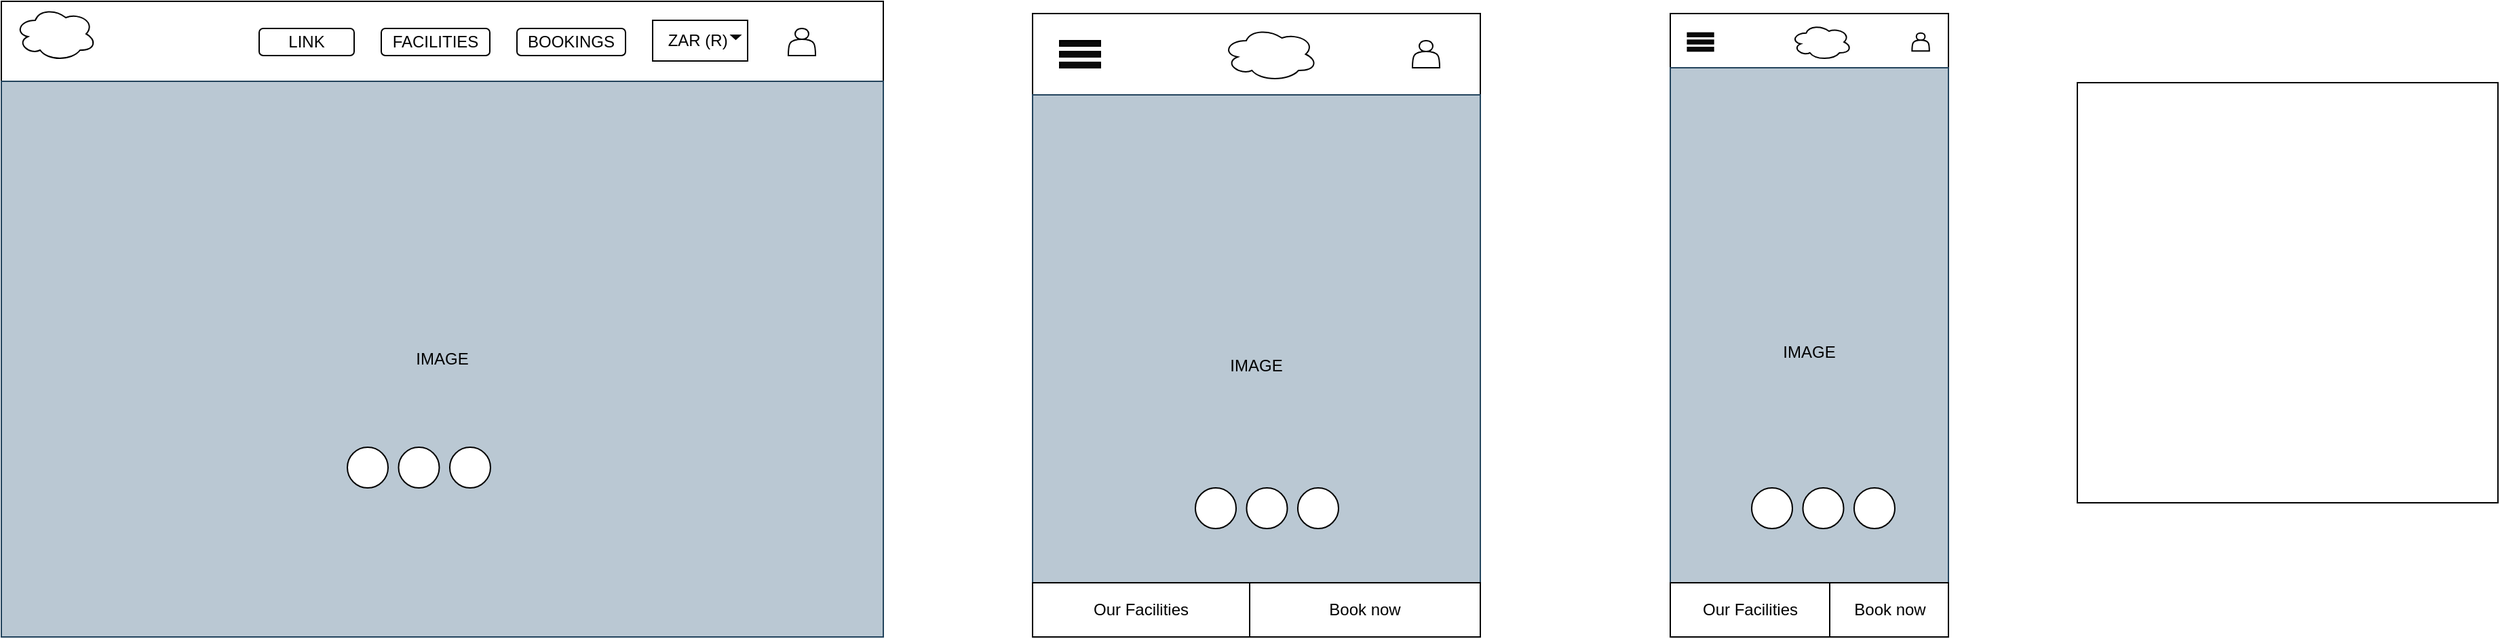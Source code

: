 <mxfile version="21.2.8" type="device" pages="7">
  <diagram name="Home" id="dT_CbNF9Qs2AG6rhamTB">
    <mxGraphModel dx="2206" dy="1298" grid="1" gridSize="10" guides="1" tooltips="1" connect="1" arrows="1" fold="1" page="1" pageScale="1" pageWidth="850" pageHeight="1100" math="0" shadow="0">
      <root>
        <mxCell id="0" />
        <mxCell id="1" parent="0" />
        <mxCell id="LzBaYwMgHxjuwI5CsOlC-35" value="" style="group" vertex="1" connectable="0" parent="1">
          <mxGeometry x="330" y="280" width="650" height="60" as="geometry" />
        </mxCell>
        <mxCell id="LzBaYwMgHxjuwI5CsOlC-10" value="" style="rounded=0;whiteSpace=wrap;html=1;" vertex="1" parent="LzBaYwMgHxjuwI5CsOlC-35">
          <mxGeometry width="650" height="60" as="geometry" />
        </mxCell>
        <mxCell id="LzBaYwMgHxjuwI5CsOlC-11" value="" style="ellipse;shape=cloud;whiteSpace=wrap;html=1;" vertex="1" parent="LzBaYwMgHxjuwI5CsOlC-35">
          <mxGeometry x="10" y="4" width="60" height="40" as="geometry" />
        </mxCell>
        <mxCell id="LzBaYwMgHxjuwI5CsOlC-27" value="" style="group" vertex="1" connectable="0" parent="LzBaYwMgHxjuwI5CsOlC-35">
          <mxGeometry x="480" y="14" width="70" height="30" as="geometry" />
        </mxCell>
        <mxCell id="LzBaYwMgHxjuwI5CsOlC-24" value="ZAR (R)&amp;nbsp;" style="rounded=0;whiteSpace=wrap;html=1;" vertex="1" parent="LzBaYwMgHxjuwI5CsOlC-27">
          <mxGeometry width="70" height="30" as="geometry" />
        </mxCell>
        <mxCell id="LzBaYwMgHxjuwI5CsOlC-26" value="" style="triangle;whiteSpace=wrap;html=1;rotation=90;fillColor=#080808;" vertex="1" parent="LzBaYwMgHxjuwI5CsOlC-27">
          <mxGeometry x="59.75" y="9.25" width="3" height="6.5" as="geometry" />
        </mxCell>
        <mxCell id="LzBaYwMgHxjuwI5CsOlC-18" value="LINK" style="rounded=1;whiteSpace=wrap;html=1;" vertex="1" parent="LzBaYwMgHxjuwI5CsOlC-35">
          <mxGeometry x="190" y="20" width="70" height="20" as="geometry" />
        </mxCell>
        <mxCell id="LzBaYwMgHxjuwI5CsOlC-19" value="BOOKINGS" style="rounded=1;whiteSpace=wrap;html=1;" vertex="1" parent="LzBaYwMgHxjuwI5CsOlC-35">
          <mxGeometry x="380" y="20" width="80" height="20" as="geometry" />
        </mxCell>
        <mxCell id="LzBaYwMgHxjuwI5CsOlC-23" value="" style="shape=actor;whiteSpace=wrap;html=1;" vertex="1" parent="LzBaYwMgHxjuwI5CsOlC-35">
          <mxGeometry x="580" y="20" width="20" height="20" as="geometry" />
        </mxCell>
        <mxCell id="wFp42XORzglX0mWT3fUV-2" value="FACILITIES" style="rounded=1;whiteSpace=wrap;html=1;" vertex="1" parent="LzBaYwMgHxjuwI5CsOlC-35">
          <mxGeometry x="280" y="20" width="80" height="20" as="geometry" />
        </mxCell>
        <mxCell id="LzBaYwMgHxjuwI5CsOlC-55" value="" style="group" vertex="1" connectable="0" parent="1">
          <mxGeometry x="1560" y="289" width="210" height="460" as="geometry" />
        </mxCell>
        <mxCell id="LzBaYwMgHxjuwI5CsOlC-5" value="" style="rounded=0;whiteSpace=wrap;html=1;rotation=-90;" vertex="1" parent="LzBaYwMgHxjuwI5CsOlC-55">
          <mxGeometry x="-127.5" y="127.5" width="460" height="205" as="geometry" />
        </mxCell>
        <mxCell id="LzBaYwMgHxjuwI5CsOlC-46" value="" style="group" vertex="1" connectable="0" parent="LzBaYwMgHxjuwI5CsOlC-55">
          <mxGeometry y="1" width="210" height="40" as="geometry" />
        </mxCell>
        <mxCell id="LzBaYwMgHxjuwI5CsOlC-45" value="" style="rounded=0;whiteSpace=wrap;html=1;" vertex="1" parent="LzBaYwMgHxjuwI5CsOlC-46">
          <mxGeometry y="-1" width="205" height="40" as="geometry" />
        </mxCell>
        <mxCell id="LzBaYwMgHxjuwI5CsOlC-43" value="" style="ellipse;shape=cloud;whiteSpace=wrap;html=1;" vertex="1" parent="LzBaYwMgHxjuwI5CsOlC-46">
          <mxGeometry x="89.091" y="6.667" width="44.545" height="26.667" as="geometry" />
        </mxCell>
        <mxCell id="LzBaYwMgHxjuwI5CsOlC-133" value="" style="group" vertex="1" connectable="0" parent="LzBaYwMgHxjuwI5CsOlC-46">
          <mxGeometry x="12.727" y="13.333" width="178.182" height="13.333" as="geometry" />
        </mxCell>
        <mxCell id="LzBaYwMgHxjuwI5CsOlC-38" value="" style="shape=actor;whiteSpace=wrap;html=1;" vertex="1" parent="LzBaYwMgHxjuwI5CsOlC-133">
          <mxGeometry x="165.455" width="12.727" height="13.333" as="geometry" />
        </mxCell>
        <mxCell id="LzBaYwMgHxjuwI5CsOlC-42" value="" style="group" vertex="1" connectable="0" parent="LzBaYwMgHxjuwI5CsOlC-133">
          <mxGeometry width="19.091" height="13.333" as="geometry" />
        </mxCell>
        <mxCell id="LzBaYwMgHxjuwI5CsOlC-39" value="" style="rounded=0;whiteSpace=wrap;html=1;fillColor=#0A0A0A;" vertex="1" parent="LzBaYwMgHxjuwI5CsOlC-42">
          <mxGeometry width="19.091" height="2.667" as="geometry" />
        </mxCell>
        <mxCell id="LzBaYwMgHxjuwI5CsOlC-40" value="" style="rounded=0;whiteSpace=wrap;html=1;fillColor=#0A0A0A;" vertex="1" parent="LzBaYwMgHxjuwI5CsOlC-42">
          <mxGeometry y="5.333" width="19.091" height="2.667" as="geometry" />
        </mxCell>
        <mxCell id="LzBaYwMgHxjuwI5CsOlC-41" value="" style="rounded=0;whiteSpace=wrap;html=1;fillColor=#0A0A0A;" vertex="1" parent="LzBaYwMgHxjuwI5CsOlC-42">
          <mxGeometry y="10.667" width="19.091" height="2.667" as="geometry" />
        </mxCell>
        <mxCell id="LzBaYwMgHxjuwI5CsOlC-57" value="IMAGE&lt;br&gt;" style="rounded=0;whiteSpace=wrap;html=1;fillColor=#bac8d3;strokeColor=#23445d;" vertex="1" parent="1">
          <mxGeometry x="1560" y="329" width="205" height="420" as="geometry" />
        </mxCell>
        <mxCell id="LzBaYwMgHxjuwI5CsOlC-63" value="" style="group" vertex="1" connectable="0" parent="1">
          <mxGeometry x="1590" y="709" width="175" height="40" as="geometry" />
        </mxCell>
        <mxCell id="LzBaYwMgHxjuwI5CsOlC-64" value="Our Facilities" style="rounded=0;whiteSpace=wrap;html=1;" vertex="1" parent="LzBaYwMgHxjuwI5CsOlC-63">
          <mxGeometry x="-30" width="117.5" height="40" as="geometry" />
        </mxCell>
        <mxCell id="LzBaYwMgHxjuwI5CsOlC-65" value="Book now" style="rounded=0;whiteSpace=wrap;html=1;" vertex="1" parent="LzBaYwMgHxjuwI5CsOlC-63">
          <mxGeometry x="87.5" width="87.5" height="40" as="geometry" />
        </mxCell>
        <mxCell id="LzBaYwMgHxjuwI5CsOlC-78" value="" style="group" vertex="1" connectable="0" parent="1">
          <mxGeometry x="1620" y="639" width="110" height="30" as="geometry" />
        </mxCell>
        <mxCell id="LzBaYwMgHxjuwI5CsOlC-79" value="" style="ellipse;whiteSpace=wrap;html=1;aspect=fixed;" vertex="1" parent="LzBaYwMgHxjuwI5CsOlC-78">
          <mxGeometry width="30" height="30" as="geometry" />
        </mxCell>
        <mxCell id="LzBaYwMgHxjuwI5CsOlC-80" value="" style="ellipse;whiteSpace=wrap;html=1;aspect=fixed;" vertex="1" parent="LzBaYwMgHxjuwI5CsOlC-78">
          <mxGeometry x="75.49" width="30" height="30" as="geometry" />
        </mxCell>
        <mxCell id="LzBaYwMgHxjuwI5CsOlC-81" value="" style="ellipse;whiteSpace=wrap;html=1;aspect=fixed;" vertex="1" parent="LzBaYwMgHxjuwI5CsOlC-78">
          <mxGeometry x="37.745" width="30" height="30" as="geometry" />
        </mxCell>
        <mxCell id="LzBaYwMgHxjuwI5CsOlC-131" value="" style="group" vertex="1" connectable="0" parent="1">
          <mxGeometry x="330" y="339" width="650" height="410" as="geometry" />
        </mxCell>
        <mxCell id="LzBaYwMgHxjuwI5CsOlC-2" value="" style="rounded=0;whiteSpace=wrap;html=1;" vertex="1" parent="LzBaYwMgHxjuwI5CsOlC-131">
          <mxGeometry width="650" height="410" as="geometry" />
        </mxCell>
        <mxCell id="LzBaYwMgHxjuwI5CsOlC-36" value="IMAGE&lt;br&gt;" style="rounded=0;whiteSpace=wrap;html=1;fillColor=#bac8d3;strokeColor=#23445d;" vertex="1" parent="LzBaYwMgHxjuwI5CsOlC-131">
          <mxGeometry width="650" height="410" as="geometry" />
        </mxCell>
        <mxCell id="LzBaYwMgHxjuwI5CsOlC-73" value="" style="group" vertex="1" connectable="0" parent="LzBaYwMgHxjuwI5CsOlC-131">
          <mxGeometry x="255" y="270" width="110" height="30" as="geometry" />
        </mxCell>
        <mxCell id="LzBaYwMgHxjuwI5CsOlC-69" value="" style="ellipse;whiteSpace=wrap;html=1;aspect=fixed;" vertex="1" parent="LzBaYwMgHxjuwI5CsOlC-73">
          <mxGeometry width="30" height="30" as="geometry" />
        </mxCell>
        <mxCell id="LzBaYwMgHxjuwI5CsOlC-68" value="" style="ellipse;whiteSpace=wrap;html=1;aspect=fixed;" vertex="1" parent="LzBaYwMgHxjuwI5CsOlC-73">
          <mxGeometry x="75.49" width="30" height="30" as="geometry" />
        </mxCell>
        <mxCell id="LzBaYwMgHxjuwI5CsOlC-72" value="" style="ellipse;whiteSpace=wrap;html=1;aspect=fixed;" vertex="1" parent="LzBaYwMgHxjuwI5CsOlC-73">
          <mxGeometry x="37.745" width="30" height="30" as="geometry" />
        </mxCell>
        <mxCell id="LzBaYwMgHxjuwI5CsOlC-132" value="" style="group" vertex="1" connectable="0" parent="1">
          <mxGeometry x="1090" y="289" width="330" height="460" as="geometry" />
        </mxCell>
        <mxCell id="LzBaYwMgHxjuwI5CsOlC-67" value="" style="ellipse;whiteSpace=wrap;html=1;aspect=fixed;" vertex="1" parent="LzBaYwMgHxjuwI5CsOlC-132">
          <mxGeometry x="212" y="70" width="80" height="80" as="geometry" />
        </mxCell>
        <mxCell id="LzBaYwMgHxjuwI5CsOlC-4" value="" style="rounded=0;whiteSpace=wrap;html=1;rotation=-90;" vertex="1" parent="LzBaYwMgHxjuwI5CsOlC-132">
          <mxGeometry x="-65" y="65" width="460" height="330" as="geometry" />
        </mxCell>
        <mxCell id="LzBaYwMgHxjuwI5CsOlC-47" value="" style="group" vertex="1" connectable="0" parent="LzBaYwMgHxjuwI5CsOlC-132">
          <mxGeometry width="330" height="60" as="geometry" />
        </mxCell>
        <mxCell id="LzBaYwMgHxjuwI5CsOlC-48" value="" style="rounded=0;whiteSpace=wrap;html=1;" vertex="1" parent="LzBaYwMgHxjuwI5CsOlC-47">
          <mxGeometry width="330" height="60" as="geometry" />
        </mxCell>
        <mxCell id="LzBaYwMgHxjuwI5CsOlC-49" value="" style="shape=actor;whiteSpace=wrap;html=1;" vertex="1" parent="LzBaYwMgHxjuwI5CsOlC-47">
          <mxGeometry x="280" y="20" width="20" height="20" as="geometry" />
        </mxCell>
        <mxCell id="LzBaYwMgHxjuwI5CsOlC-50" value="" style="group" vertex="1" connectable="0" parent="LzBaYwMgHxjuwI5CsOlC-47">
          <mxGeometry x="20" y="20" width="30" height="20" as="geometry" />
        </mxCell>
        <mxCell id="LzBaYwMgHxjuwI5CsOlC-51" value="" style="rounded=0;whiteSpace=wrap;html=1;fillColor=#0A0A0A;" vertex="1" parent="LzBaYwMgHxjuwI5CsOlC-50">
          <mxGeometry width="30" height="4" as="geometry" />
        </mxCell>
        <mxCell id="LzBaYwMgHxjuwI5CsOlC-52" value="" style="rounded=0;whiteSpace=wrap;html=1;fillColor=#0A0A0A;" vertex="1" parent="LzBaYwMgHxjuwI5CsOlC-50">
          <mxGeometry y="8" width="30" height="4" as="geometry" />
        </mxCell>
        <mxCell id="LzBaYwMgHxjuwI5CsOlC-53" value="" style="rounded=0;whiteSpace=wrap;html=1;fillColor=#0A0A0A;" vertex="1" parent="LzBaYwMgHxjuwI5CsOlC-50">
          <mxGeometry y="16" width="30" height="4" as="geometry" />
        </mxCell>
        <mxCell id="LzBaYwMgHxjuwI5CsOlC-54" value="" style="ellipse;shape=cloud;whiteSpace=wrap;html=1;" vertex="1" parent="LzBaYwMgHxjuwI5CsOlC-47">
          <mxGeometry x="140" y="10" width="70" height="40" as="geometry" />
        </mxCell>
        <mxCell id="LzBaYwMgHxjuwI5CsOlC-58" value="IMAGE&lt;br&gt;" style="rounded=0;whiteSpace=wrap;html=1;fillColor=#bac8d3;strokeColor=#23445d;" vertex="1" parent="LzBaYwMgHxjuwI5CsOlC-132">
          <mxGeometry y="60" width="330" height="400" as="geometry" />
        </mxCell>
        <mxCell id="LzBaYwMgHxjuwI5CsOlC-59" value="" style="group" vertex="1" connectable="0" parent="LzBaYwMgHxjuwI5CsOlC-132">
          <mxGeometry x="80" y="420" width="250" height="40" as="geometry" />
        </mxCell>
        <mxCell id="LzBaYwMgHxjuwI5CsOlC-60" value="Our Facilities" style="rounded=0;whiteSpace=wrap;html=1;" vertex="1" parent="LzBaYwMgHxjuwI5CsOlC-59">
          <mxGeometry x="-80" width="160" height="40" as="geometry" />
        </mxCell>
        <mxCell id="LzBaYwMgHxjuwI5CsOlC-61" value="Book now" style="rounded=0;whiteSpace=wrap;html=1;" vertex="1" parent="LzBaYwMgHxjuwI5CsOlC-59">
          <mxGeometry x="80" width="170" height="40" as="geometry" />
        </mxCell>
        <mxCell id="LzBaYwMgHxjuwI5CsOlC-74" value="" style="group" vertex="1" connectable="0" parent="LzBaYwMgHxjuwI5CsOlC-132">
          <mxGeometry x="120" y="350" width="110" height="30" as="geometry" />
        </mxCell>
        <mxCell id="LzBaYwMgHxjuwI5CsOlC-75" value="" style="ellipse;whiteSpace=wrap;html=1;aspect=fixed;" vertex="1" parent="LzBaYwMgHxjuwI5CsOlC-74">
          <mxGeometry width="30" height="30" as="geometry" />
        </mxCell>
        <mxCell id="LzBaYwMgHxjuwI5CsOlC-76" value="" style="ellipse;whiteSpace=wrap;html=1;aspect=fixed;" vertex="1" parent="LzBaYwMgHxjuwI5CsOlC-74">
          <mxGeometry x="75.49" width="30" height="30" as="geometry" />
        </mxCell>
        <mxCell id="LzBaYwMgHxjuwI5CsOlC-77" value="" style="ellipse;whiteSpace=wrap;html=1;aspect=fixed;" vertex="1" parent="LzBaYwMgHxjuwI5CsOlC-74">
          <mxGeometry x="37.745" width="30" height="30" as="geometry" />
        </mxCell>
        <mxCell id="LzBaYwMgHxjuwI5CsOlC-204" value="" style="whiteSpace=wrap;html=1;aspect=fixed;" vertex="1" parent="1">
          <mxGeometry x="1860" y="340" width="310" height="310" as="geometry" />
        </mxCell>
      </root>
    </mxGraphModel>
  </diagram>
  <diagram id="uebLjTy7sH27uIf6MbPS" name="Card">
    <mxGraphModel dx="1593" dy="938" grid="1" gridSize="10" guides="1" tooltips="1" connect="1" arrows="1" fold="1" page="1" pageScale="1" pageWidth="850" pageHeight="1100" math="0" shadow="0">
      <root>
        <mxCell id="0" />
        <mxCell id="1" parent="0" />
        <mxCell id="mZhHZbBZ0ionRezLYvyp-1" value="" style="group" vertex="1" connectable="0" parent="1">
          <mxGeometry x="1540" y="250" width="210" height="460" as="geometry" />
        </mxCell>
        <mxCell id="mZhHZbBZ0ionRezLYvyp-2" value="" style="rounded=0;whiteSpace=wrap;html=1;rotation=-90;" vertex="1" parent="mZhHZbBZ0ionRezLYvyp-1">
          <mxGeometry x="-127.5" y="127.5" width="460" height="205" as="geometry" />
        </mxCell>
        <mxCell id="mZhHZbBZ0ionRezLYvyp-3" value="" style="group" vertex="1" connectable="0" parent="mZhHZbBZ0ionRezLYvyp-1">
          <mxGeometry y="1" width="210" height="40" as="geometry" />
        </mxCell>
        <mxCell id="mZhHZbBZ0ionRezLYvyp-4" value="" style="rounded=0;whiteSpace=wrap;html=1;" vertex="1" parent="mZhHZbBZ0ionRezLYvyp-3">
          <mxGeometry y="-1" width="205" height="40" as="geometry" />
        </mxCell>
        <mxCell id="mZhHZbBZ0ionRezLYvyp-5" value="" style="ellipse;shape=cloud;whiteSpace=wrap;html=1;" vertex="1" parent="mZhHZbBZ0ionRezLYvyp-3">
          <mxGeometry x="89.091" y="6.667" width="44.545" height="26.667" as="geometry" />
        </mxCell>
        <mxCell id="mZhHZbBZ0ionRezLYvyp-6" value="" style="group" vertex="1" connectable="0" parent="mZhHZbBZ0ionRezLYvyp-3">
          <mxGeometry x="12.727" y="13.333" width="178.182" height="13.333" as="geometry" />
        </mxCell>
        <mxCell id="mZhHZbBZ0ionRezLYvyp-7" value="" style="shape=actor;whiteSpace=wrap;html=1;" vertex="1" parent="mZhHZbBZ0ionRezLYvyp-6">
          <mxGeometry x="165.455" width="12.727" height="13.333" as="geometry" />
        </mxCell>
        <mxCell id="mZhHZbBZ0ionRezLYvyp-8" value="" style="group" vertex="1" connectable="0" parent="mZhHZbBZ0ionRezLYvyp-6">
          <mxGeometry width="19.091" height="13.333" as="geometry" />
        </mxCell>
        <mxCell id="mZhHZbBZ0ionRezLYvyp-9" value="" style="rounded=0;whiteSpace=wrap;html=1;fillColor=#0A0A0A;" vertex="1" parent="mZhHZbBZ0ionRezLYvyp-8">
          <mxGeometry width="19.091" height="2.667" as="geometry" />
        </mxCell>
        <mxCell id="mZhHZbBZ0ionRezLYvyp-10" value="" style="rounded=0;whiteSpace=wrap;html=1;fillColor=#0A0A0A;" vertex="1" parent="mZhHZbBZ0ionRezLYvyp-8">
          <mxGeometry y="5.333" width="19.091" height="2.667" as="geometry" />
        </mxCell>
        <mxCell id="mZhHZbBZ0ionRezLYvyp-11" value="" style="rounded=0;whiteSpace=wrap;html=1;fillColor=#0A0A0A;" vertex="1" parent="mZhHZbBZ0ionRezLYvyp-8">
          <mxGeometry y="10.667" width="19.091" height="2.667" as="geometry" />
        </mxCell>
        <mxCell id="mZhHZbBZ0ionRezLYvyp-12" value="" style="rounded=1;whiteSpace=wrap;html=1;fillColor=#222426;strokeColor=#23445d;" vertex="1" parent="mZhHZbBZ0ionRezLYvyp-1">
          <mxGeometry x="7" y="80" width="190" height="140" as="geometry" />
        </mxCell>
        <mxCell id="mZhHZbBZ0ionRezLYvyp-13" value="" style="rounded=1;whiteSpace=wrap;html=1;fillColor=#bac8d3;strokeColor=#23445d;" vertex="1" parent="mZhHZbBZ0ionRezLYvyp-1">
          <mxGeometry x="7.5" y="240" width="190" height="140" as="geometry" />
        </mxCell>
        <mxCell id="mZhHZbBZ0ionRezLYvyp-14" value="" style="group" vertex="1" connectable="0" parent="1">
          <mxGeometry x="1540" y="670" width="200" height="40" as="geometry" />
        </mxCell>
        <mxCell id="mZhHZbBZ0ionRezLYvyp-15" value="Our Facilities" style="rounded=0;whiteSpace=wrap;html=1;" vertex="1" parent="mZhHZbBZ0ionRezLYvyp-14">
          <mxGeometry width="95" height="40" as="geometry" />
        </mxCell>
        <mxCell id="mZhHZbBZ0ionRezLYvyp-16" value="Book now" style="rounded=0;whiteSpace=wrap;html=1;" vertex="1" parent="mZhHZbBZ0ionRezLYvyp-14">
          <mxGeometry x="95" width="110" height="40" as="geometry" />
        </mxCell>
        <mxCell id="mZhHZbBZ0ionRezLYvyp-17" value="" style="group" vertex="1" connectable="0" parent="1">
          <mxGeometry x="310" y="300" width="650" height="500" as="geometry" />
        </mxCell>
        <mxCell id="mZhHZbBZ0ionRezLYvyp-18" value="" style="rounded=0;whiteSpace=wrap;html=1;" vertex="1" parent="mZhHZbBZ0ionRezLYvyp-17">
          <mxGeometry width="650" height="410" as="geometry" />
        </mxCell>
        <mxCell id="mZhHZbBZ0ionRezLYvyp-19" value="" style="group" vertex="1" connectable="0" parent="mZhHZbBZ0ionRezLYvyp-17">
          <mxGeometry x="10" y="30" width="630" height="380" as="geometry" />
        </mxCell>
        <mxCell id="mZhHZbBZ0ionRezLYvyp-20" value="" style="rounded=1;whiteSpace=wrap;html=1;fillColor=#1B1D1F;strokeColor=#23445d;" vertex="1" parent="mZhHZbBZ0ionRezLYvyp-19">
          <mxGeometry width="200" height="140" as="geometry" />
        </mxCell>
        <mxCell id="mZhHZbBZ0ionRezLYvyp-21" value="" style="rounded=1;whiteSpace=wrap;html=1;fillColor=#bac8d3;strokeColor=#23445d;" vertex="1" parent="mZhHZbBZ0ionRezLYvyp-19">
          <mxGeometry x="430" width="200" height="140" as="geometry" />
        </mxCell>
        <mxCell id="mZhHZbBZ0ionRezLYvyp-22" value="" style="rounded=1;whiteSpace=wrap;html=1;fillColor=#bac8d3;strokeColor=#23445d;" vertex="1" parent="mZhHZbBZ0ionRezLYvyp-19">
          <mxGeometry x="215" width="200" height="140" as="geometry" />
        </mxCell>
        <mxCell id="mZhHZbBZ0ionRezLYvyp-23" value="" style="rounded=1;whiteSpace=wrap;html=1;fillColor=#bac8d3;strokeColor=#23445d;" vertex="1" parent="mZhHZbBZ0ionRezLYvyp-19">
          <mxGeometry y="150" width="200" height="140" as="geometry" />
        </mxCell>
        <mxCell id="mZhHZbBZ0ionRezLYvyp-24" value="" style="rounded=1;whiteSpace=wrap;html=1;fillColor=#bac8d3;strokeColor=#23445d;" vertex="1" parent="mZhHZbBZ0ionRezLYvyp-19">
          <mxGeometry x="430" y="150" width="200" height="140" as="geometry" />
        </mxCell>
        <mxCell id="mZhHZbBZ0ionRezLYvyp-25" value="" style="rounded=1;whiteSpace=wrap;html=1;fillColor=#bac8d3;strokeColor=#23445d;" vertex="1" parent="mZhHZbBZ0ionRezLYvyp-19">
          <mxGeometry x="215" y="150" width="200" height="140" as="geometry" />
        </mxCell>
        <mxCell id="mZhHZbBZ0ionRezLYvyp-26" value="" style="group" vertex="1" connectable="0" parent="mZhHZbBZ0ionRezLYvyp-19">
          <mxGeometry y="310" width="630" height="70" as="geometry" />
        </mxCell>
        <mxCell id="mZhHZbBZ0ionRezLYvyp-27" value="" style="rounded=1;whiteSpace=wrap;html=1;fillColor=#bac8d3;strokeColor=#23445d;" vertex="1" parent="mZhHZbBZ0ionRezLYvyp-26">
          <mxGeometry width="200" height="70" as="geometry" />
        </mxCell>
        <mxCell id="mZhHZbBZ0ionRezLYvyp-28" value="" style="rounded=1;whiteSpace=wrap;html=1;fillColor=#bac8d3;strokeColor=#23445d;" vertex="1" parent="mZhHZbBZ0ionRezLYvyp-26">
          <mxGeometry x="430" width="200" height="70" as="geometry" />
        </mxCell>
        <mxCell id="mZhHZbBZ0ionRezLYvyp-29" value="" style="rounded=1;whiteSpace=wrap;html=1;fillColor=#bac8d3;strokeColor=#23445d;" vertex="1" parent="mZhHZbBZ0ionRezLYvyp-26">
          <mxGeometry x="215" width="200" height="70" as="geometry" />
        </mxCell>
        <mxCell id="mZhHZbBZ0ionRezLYvyp-31" value="" style="group" vertex="1" connectable="0" parent="1">
          <mxGeometry x="1070" y="250" width="330" height="460" as="geometry" />
        </mxCell>
        <mxCell id="mZhHZbBZ0ionRezLYvyp-32" value="" style="ellipse;whiteSpace=wrap;html=1;aspect=fixed;" vertex="1" parent="mZhHZbBZ0ionRezLYvyp-31">
          <mxGeometry x="212" y="70" width="80" height="80" as="geometry" />
        </mxCell>
        <mxCell id="mZhHZbBZ0ionRezLYvyp-33" value="" style="rounded=0;whiteSpace=wrap;html=1;rotation=-90;" vertex="1" parent="mZhHZbBZ0ionRezLYvyp-31">
          <mxGeometry x="-65" y="65" width="460" height="330" as="geometry" />
        </mxCell>
        <mxCell id="mZhHZbBZ0ionRezLYvyp-34" value="" style="group" vertex="1" connectable="0" parent="mZhHZbBZ0ionRezLYvyp-31">
          <mxGeometry width="330" height="60" as="geometry" />
        </mxCell>
        <mxCell id="mZhHZbBZ0ionRezLYvyp-35" value="" style="rounded=0;whiteSpace=wrap;html=1;" vertex="1" parent="mZhHZbBZ0ionRezLYvyp-34">
          <mxGeometry width="330" height="60" as="geometry" />
        </mxCell>
        <mxCell id="mZhHZbBZ0ionRezLYvyp-36" value="" style="shape=actor;whiteSpace=wrap;html=1;" vertex="1" parent="mZhHZbBZ0ionRezLYvyp-34">
          <mxGeometry x="280" y="20" width="20" height="20" as="geometry" />
        </mxCell>
        <mxCell id="mZhHZbBZ0ionRezLYvyp-37" value="" style="group" vertex="1" connectable="0" parent="mZhHZbBZ0ionRezLYvyp-34">
          <mxGeometry x="20" y="20" width="30" height="20" as="geometry" />
        </mxCell>
        <mxCell id="mZhHZbBZ0ionRezLYvyp-38" value="" style="rounded=0;whiteSpace=wrap;html=1;fillColor=#0A0A0A;" vertex="1" parent="mZhHZbBZ0ionRezLYvyp-37">
          <mxGeometry width="30" height="4" as="geometry" />
        </mxCell>
        <mxCell id="mZhHZbBZ0ionRezLYvyp-39" value="" style="rounded=0;whiteSpace=wrap;html=1;fillColor=#0A0A0A;" vertex="1" parent="mZhHZbBZ0ionRezLYvyp-37">
          <mxGeometry y="8" width="30" height="4" as="geometry" />
        </mxCell>
        <mxCell id="mZhHZbBZ0ionRezLYvyp-40" value="" style="rounded=0;whiteSpace=wrap;html=1;fillColor=#0A0A0A;" vertex="1" parent="mZhHZbBZ0ionRezLYvyp-37">
          <mxGeometry y="16" width="30" height="4" as="geometry" />
        </mxCell>
        <mxCell id="mZhHZbBZ0ionRezLYvyp-41" value="" style="ellipse;shape=cloud;whiteSpace=wrap;html=1;" vertex="1" parent="mZhHZbBZ0ionRezLYvyp-34">
          <mxGeometry x="140" y="10" width="70" height="40" as="geometry" />
        </mxCell>
        <mxCell id="mZhHZbBZ0ionRezLYvyp-42" value="" style="group" vertex="1" connectable="0" parent="mZhHZbBZ0ionRezLYvyp-31">
          <mxGeometry y="420" width="330" height="40" as="geometry" />
        </mxCell>
        <mxCell id="mZhHZbBZ0ionRezLYvyp-43" value="Our Facilities" style="rounded=0;whiteSpace=wrap;html=1;" vertex="1" parent="mZhHZbBZ0ionRezLYvyp-42">
          <mxGeometry width="165" height="40" as="geometry" />
        </mxCell>
        <mxCell id="mZhHZbBZ0ionRezLYvyp-44" value="Book now" style="rounded=0;whiteSpace=wrap;html=1;" vertex="1" parent="mZhHZbBZ0ionRezLYvyp-42">
          <mxGeometry x="165" width="165" height="40" as="geometry" />
        </mxCell>
        <mxCell id="mZhHZbBZ0ionRezLYvyp-45" value="" style="rounded=1;whiteSpace=wrap;html=1;fillColor=#191B1C;strokeColor=#23445d;" vertex="1" parent="mZhHZbBZ0ionRezLYvyp-31">
          <mxGeometry x="9" y="100" width="151" height="140" as="geometry" />
        </mxCell>
        <mxCell id="mZhHZbBZ0ionRezLYvyp-46" value="" style="rounded=1;whiteSpace=wrap;html=1;fillColor=#bac8d3;strokeColor=#23445d;" vertex="1" parent="mZhHZbBZ0ionRezLYvyp-31">
          <mxGeometry x="170" y="100" width="151" height="140" as="geometry" />
        </mxCell>
        <mxCell id="mZhHZbBZ0ionRezLYvyp-47" value="" style="rounded=1;whiteSpace=wrap;html=1;fillColor=#bac8d3;strokeColor=#23445d;" vertex="1" parent="mZhHZbBZ0ionRezLYvyp-31">
          <mxGeometry x="9" y="260" width="151" height="140" as="geometry" />
        </mxCell>
        <mxCell id="mZhHZbBZ0ionRezLYvyp-48" value="" style="rounded=1;whiteSpace=wrap;html=1;fillColor=#bac8d3;strokeColor=#23445d;" vertex="1" parent="mZhHZbBZ0ionRezLYvyp-31">
          <mxGeometry x="170" y="260" width="151" height="140" as="geometry" />
        </mxCell>
        <mxCell id="pSf-HY7KMvYVJBRyxOmJ-3" value="" style="rounded=0;whiteSpace=wrap;html=1;" vertex="1" parent="1">
          <mxGeometry x="310" y="240" width="650" height="60" as="geometry" />
        </mxCell>
        <mxCell id="mZhHZbBZ0ionRezLYvyp-49" value="" style="ellipse;shape=cloud;whiteSpace=wrap;html=1;" vertex="1" parent="1">
          <mxGeometry x="320" y="250" width="60" height="40" as="geometry" />
        </mxCell>
        <mxCell id="mZhHZbBZ0ionRezLYvyp-50" value="" style="group" vertex="1" connectable="0" parent="1">
          <mxGeometry x="790" y="254" width="70" height="30" as="geometry" />
        </mxCell>
        <mxCell id="mZhHZbBZ0ionRezLYvyp-51" value="ZAR (R)&amp;nbsp;" style="rounded=0;whiteSpace=wrap;html=1;" vertex="1" parent="mZhHZbBZ0ionRezLYvyp-50">
          <mxGeometry width="70" height="30" as="geometry" />
        </mxCell>
        <mxCell id="mZhHZbBZ0ionRezLYvyp-52" value="" style="triangle;whiteSpace=wrap;html=1;rotation=90;fillColor=#080808;" vertex="1" parent="mZhHZbBZ0ionRezLYvyp-50">
          <mxGeometry x="59.75" y="9.25" width="3" height="6.5" as="geometry" />
        </mxCell>
        <mxCell id="mZhHZbBZ0ionRezLYvyp-53" value="LINK" style="rounded=1;whiteSpace=wrap;html=1;" vertex="1" parent="1">
          <mxGeometry x="500" y="260" width="70" height="20" as="geometry" />
        </mxCell>
        <mxCell id="mZhHZbBZ0ionRezLYvyp-56" value="" style="shape=actor;whiteSpace=wrap;html=1;" vertex="1" parent="1">
          <mxGeometry x="890" y="260" width="20" height="20" as="geometry" />
        </mxCell>
        <mxCell id="mZhHZbBZ0ionRezLYvyp-57" value="" style="whiteSpace=wrap;html=1;aspect=fixed;" vertex="1" parent="1">
          <mxGeometry x="1850" y="325" width="310" height="310" as="geometry" />
        </mxCell>
        <mxCell id="pSf-HY7KMvYVJBRyxOmJ-1" value="FACILITIES" style="rounded=1;whiteSpace=wrap;html=1;" vertex="1" parent="1">
          <mxGeometry x="590" y="260" width="80" height="20" as="geometry" />
        </mxCell>
        <mxCell id="pSf-HY7KMvYVJBRyxOmJ-2" value="BOOKINGS" style="rounded=1;whiteSpace=wrap;html=1;" vertex="1" parent="1">
          <mxGeometry x="690" y="260" width="80" height="20" as="geometry" />
        </mxCell>
      </root>
    </mxGraphModel>
  </diagram>
  <diagram id="kHhwhgXG7MZSXFtuzovt" name="Expand Card">
    <mxGraphModel dx="2206" dy="1298" grid="1" gridSize="10" guides="1" tooltips="1" connect="1" arrows="1" fold="1" page="1" pageScale="1" pageWidth="850" pageHeight="1100" math="0" shadow="0">
      <root>
        <mxCell id="0" />
        <mxCell id="1" parent="0" />
        <mxCell id="_skzirk5VPRdesODaFHM-1" value="" style="rounded=0;whiteSpace=wrap;html=1;" vertex="1" parent="1">
          <mxGeometry x="400" y="650" width="650" height="60" as="geometry" />
        </mxCell>
        <mxCell id="_skzirk5VPRdesODaFHM-2" value="" style="group" vertex="1" connectable="0" parent="1">
          <mxGeometry x="1630" y="660" width="210" height="460" as="geometry" />
        </mxCell>
        <mxCell id="_skzirk5VPRdesODaFHM-3" value="" style="rounded=0;whiteSpace=wrap;html=1;rotation=-90;" vertex="1" parent="_skzirk5VPRdesODaFHM-2">
          <mxGeometry x="-127.5" y="127.5" width="460" height="205" as="geometry" />
        </mxCell>
        <mxCell id="_skzirk5VPRdesODaFHM-4" value="" style="group" vertex="1" connectable="0" parent="_skzirk5VPRdesODaFHM-2">
          <mxGeometry y="1" width="210" height="40" as="geometry" />
        </mxCell>
        <mxCell id="_skzirk5VPRdesODaFHM-5" value="" style="rounded=0;whiteSpace=wrap;html=1;" vertex="1" parent="_skzirk5VPRdesODaFHM-4">
          <mxGeometry y="-1" width="205" height="40" as="geometry" />
        </mxCell>
        <mxCell id="_skzirk5VPRdesODaFHM-6" value="" style="ellipse;shape=cloud;whiteSpace=wrap;html=1;" vertex="1" parent="_skzirk5VPRdesODaFHM-4">
          <mxGeometry x="89.091" y="6.667" width="44.545" height="26.667" as="geometry" />
        </mxCell>
        <mxCell id="_skzirk5VPRdesODaFHM-7" value="" style="group" vertex="1" connectable="0" parent="_skzirk5VPRdesODaFHM-4">
          <mxGeometry x="12.727" y="13.333" width="178.182" height="13.333" as="geometry" />
        </mxCell>
        <mxCell id="_skzirk5VPRdesODaFHM-8" value="" style="shape=actor;whiteSpace=wrap;html=1;" vertex="1" parent="_skzirk5VPRdesODaFHM-7">
          <mxGeometry x="165.455" width="12.727" height="13.333" as="geometry" />
        </mxCell>
        <mxCell id="_skzirk5VPRdesODaFHM-9" value="" style="group" vertex="1" connectable="0" parent="_skzirk5VPRdesODaFHM-7">
          <mxGeometry width="19.091" height="13.333" as="geometry" />
        </mxCell>
        <mxCell id="_skzirk5VPRdesODaFHM-10" value="" style="rounded=0;whiteSpace=wrap;html=1;fillColor=#0A0A0A;" vertex="1" parent="_skzirk5VPRdesODaFHM-9">
          <mxGeometry width="19.091" height="2.667" as="geometry" />
        </mxCell>
        <mxCell id="_skzirk5VPRdesODaFHM-11" value="" style="rounded=0;whiteSpace=wrap;html=1;fillColor=#0A0A0A;" vertex="1" parent="_skzirk5VPRdesODaFHM-9">
          <mxGeometry y="5.333" width="19.091" height="2.667" as="geometry" />
        </mxCell>
        <mxCell id="_skzirk5VPRdesODaFHM-12" value="" style="rounded=0;whiteSpace=wrap;html=1;fillColor=#0A0A0A;" vertex="1" parent="_skzirk5VPRdesODaFHM-9">
          <mxGeometry y="10.667" width="19.091" height="2.667" as="geometry" />
        </mxCell>
        <mxCell id="_skzirk5VPRdesODaFHM-13" value="" style="rounded=1;whiteSpace=wrap;html=1;fillColor=#34383B;strokeColor=#23445d;" vertex="1" parent="_skzirk5VPRdesODaFHM-2">
          <mxGeometry x="7" y="80" width="190" height="320" as="geometry" />
        </mxCell>
        <mxCell id="_skzirk5VPRdesODaFHM-14" value="" style="shape=cross;whiteSpace=wrap;html=1;rotation=45;" vertex="1" parent="_skzirk5VPRdesODaFHM-2">
          <mxGeometry x="170" y="90.0" width="19.82" height="20" as="geometry" />
        </mxCell>
        <mxCell id="_skzirk5VPRdesODaFHM-15" value="" style="group" vertex="1" connectable="0" parent="1">
          <mxGeometry x="1630" y="1080" width="200" height="120" as="geometry" />
        </mxCell>
        <mxCell id="_skzirk5VPRdesODaFHM-16" value="Our Facilities" style="rounded=0;whiteSpace=wrap;html=1;" vertex="1" parent="_skzirk5VPRdesODaFHM-15">
          <mxGeometry width="95" height="40" as="geometry" />
        </mxCell>
        <mxCell id="_skzirk5VPRdesODaFHM-17" value="Book now" style="rounded=0;whiteSpace=wrap;html=1;" vertex="1" parent="_skzirk5VPRdesODaFHM-15">
          <mxGeometry x="95" width="110" height="40" as="geometry" />
        </mxCell>
        <mxCell id="_skzirk5VPRdesODaFHM-18" value="" style="rounded=0;whiteSpace=wrap;html=1;" vertex="1" parent="1">
          <mxGeometry x="400" y="710" width="650" height="410" as="geometry" />
        </mxCell>
        <mxCell id="_skzirk5VPRdesODaFHM-19" value="" style="group" vertex="1" connectable="0" parent="1">
          <mxGeometry x="410" y="740" width="630" height="380" as="geometry" />
        </mxCell>
        <mxCell id="_skzirk5VPRdesODaFHM-20" value="" style="rounded=1;whiteSpace=wrap;html=1;fillColor=#1D1F21;strokeColor=#23445d;" vertex="1" parent="_skzirk5VPRdesODaFHM-19">
          <mxGeometry width="630" height="370" as="geometry" />
        </mxCell>
        <mxCell id="_skzirk5VPRdesODaFHM-21" value="" style="shape=cross;whiteSpace=wrap;html=1;rotation=45;" vertex="1" parent="_skzirk5VPRdesODaFHM-19">
          <mxGeometry x="550.18" y="30" width="39.82" height="40" as="geometry" />
        </mxCell>
        <mxCell id="_skzirk5VPRdesODaFHM-22" value="" style="group" vertex="1" connectable="0" parent="1">
          <mxGeometry x="1160" y="660" width="330" height="460" as="geometry" />
        </mxCell>
        <mxCell id="_skzirk5VPRdesODaFHM-23" value="" style="ellipse;whiteSpace=wrap;html=1;aspect=fixed;" vertex="1" parent="_skzirk5VPRdesODaFHM-22">
          <mxGeometry x="212" y="70" width="80" height="80" as="geometry" />
        </mxCell>
        <mxCell id="_skzirk5VPRdesODaFHM-24" value="" style="rounded=0;whiteSpace=wrap;html=1;rotation=-90;" vertex="1" parent="_skzirk5VPRdesODaFHM-22">
          <mxGeometry x="-65" y="65" width="460" height="330" as="geometry" />
        </mxCell>
        <mxCell id="_skzirk5VPRdesODaFHM-25" value="" style="group" vertex="1" connectable="0" parent="_skzirk5VPRdesODaFHM-22">
          <mxGeometry width="330" height="60" as="geometry" />
        </mxCell>
        <mxCell id="_skzirk5VPRdesODaFHM-26" value="" style="rounded=0;whiteSpace=wrap;html=1;" vertex="1" parent="_skzirk5VPRdesODaFHM-25">
          <mxGeometry width="330" height="60" as="geometry" />
        </mxCell>
        <mxCell id="_skzirk5VPRdesODaFHM-27" value="" style="shape=actor;whiteSpace=wrap;html=1;" vertex="1" parent="_skzirk5VPRdesODaFHM-25">
          <mxGeometry x="280" y="20" width="20" height="20" as="geometry" />
        </mxCell>
        <mxCell id="_skzirk5VPRdesODaFHM-28" value="" style="group" vertex="1" connectable="0" parent="_skzirk5VPRdesODaFHM-25">
          <mxGeometry x="20" y="20" width="30" height="20" as="geometry" />
        </mxCell>
        <mxCell id="_skzirk5VPRdesODaFHM-29" value="" style="rounded=0;whiteSpace=wrap;html=1;fillColor=#0A0A0A;" vertex="1" parent="_skzirk5VPRdesODaFHM-28">
          <mxGeometry width="30" height="4" as="geometry" />
        </mxCell>
        <mxCell id="_skzirk5VPRdesODaFHM-30" value="" style="rounded=0;whiteSpace=wrap;html=1;fillColor=#0A0A0A;" vertex="1" parent="_skzirk5VPRdesODaFHM-28">
          <mxGeometry y="8" width="30" height="4" as="geometry" />
        </mxCell>
        <mxCell id="_skzirk5VPRdesODaFHM-31" value="" style="rounded=0;whiteSpace=wrap;html=1;fillColor=#0A0A0A;" vertex="1" parent="_skzirk5VPRdesODaFHM-28">
          <mxGeometry y="16" width="30" height="4" as="geometry" />
        </mxCell>
        <mxCell id="_skzirk5VPRdesODaFHM-32" value="" style="ellipse;shape=cloud;whiteSpace=wrap;html=1;" vertex="1" parent="_skzirk5VPRdesODaFHM-25">
          <mxGeometry x="140" y="10" width="70" height="40" as="geometry" />
        </mxCell>
        <mxCell id="_skzirk5VPRdesODaFHM-33" value="" style="group" vertex="1" connectable="0" parent="_skzirk5VPRdesODaFHM-22">
          <mxGeometry y="420" width="330" height="40" as="geometry" />
        </mxCell>
        <mxCell id="_skzirk5VPRdesODaFHM-34" value="Our Facilities" style="rounded=0;whiteSpace=wrap;html=1;" vertex="1" parent="_skzirk5VPRdesODaFHM-33">
          <mxGeometry width="165" height="40" as="geometry" />
        </mxCell>
        <mxCell id="_skzirk5VPRdesODaFHM-35" value="Book now" style="rounded=0;whiteSpace=wrap;html=1;" vertex="1" parent="_skzirk5VPRdesODaFHM-33">
          <mxGeometry x="165" width="165" height="40" as="geometry" />
        </mxCell>
        <mxCell id="_skzirk5VPRdesODaFHM-36" value="" style="rounded=1;whiteSpace=wrap;html=1;fillColor=#101112;strokeColor=#23445d;" vertex="1" parent="_skzirk5VPRdesODaFHM-22">
          <mxGeometry x="10" y="100" width="311" height="300" as="geometry" />
        </mxCell>
        <mxCell id="_skzirk5VPRdesODaFHM-37" value="" style="shape=cross;whiteSpace=wrap;html=1;rotation=45;" vertex="1" parent="_skzirk5VPRdesODaFHM-22">
          <mxGeometry x="270" y="119.14" width="19.82" height="20" as="geometry" />
        </mxCell>
        <mxCell id="_skzirk5VPRdesODaFHM-38" value="" style="ellipse;shape=cloud;whiteSpace=wrap;html=1;" vertex="1" parent="1">
          <mxGeometry x="410" y="660" width="60" height="40" as="geometry" />
        </mxCell>
        <mxCell id="_skzirk5VPRdesODaFHM-39" value="" style="group" vertex="1" connectable="0" parent="1">
          <mxGeometry x="880" y="664" width="70" height="30" as="geometry" />
        </mxCell>
        <mxCell id="_skzirk5VPRdesODaFHM-40" value="ZAR (R)&amp;nbsp;" style="rounded=0;whiteSpace=wrap;html=1;" vertex="1" parent="_skzirk5VPRdesODaFHM-39">
          <mxGeometry width="70" height="30" as="geometry" />
        </mxCell>
        <mxCell id="_skzirk5VPRdesODaFHM-41" value="" style="triangle;whiteSpace=wrap;html=1;rotation=90;fillColor=#080808;" vertex="1" parent="_skzirk5VPRdesODaFHM-39">
          <mxGeometry x="59.75" y="9.25" width="3" height="6.5" as="geometry" />
        </mxCell>
        <mxCell id="_skzirk5VPRdesODaFHM-42" value="LINK" style="rounded=1;whiteSpace=wrap;html=1;" vertex="1" parent="1">
          <mxGeometry x="590" y="670" width="70" height="20" as="geometry" />
        </mxCell>
        <mxCell id="_skzirk5VPRdesODaFHM-45" value="" style="shape=actor;whiteSpace=wrap;html=1;" vertex="1" parent="1">
          <mxGeometry x="980" y="670" width="20" height="20" as="geometry" />
        </mxCell>
        <mxCell id="_skzirk5VPRdesODaFHM-46" value="" style="whiteSpace=wrap;html=1;aspect=fixed;" vertex="1" parent="1">
          <mxGeometry x="1940" y="720" width="310" height="310" as="geometry" />
        </mxCell>
        <mxCell id="i-hWyZQ2OwkYFuooMohQ-1" value="FACILITIES" style="rounded=1;whiteSpace=wrap;html=1;" vertex="1" parent="1">
          <mxGeometry x="680" y="670" width="80" height="20" as="geometry" />
        </mxCell>
        <mxCell id="i-hWyZQ2OwkYFuooMohQ-2" value="BOOKINGS" style="rounded=1;whiteSpace=wrap;html=1;" vertex="1" parent="1">
          <mxGeometry x="780" y="670" width="80" height="20" as="geometry" />
        </mxCell>
      </root>
    </mxGraphModel>
  </diagram>
  <diagram name="Unselect Card" id="HgU9eDbgFVrQQ-44Gs7b">
    <mxGraphModel dx="2049" dy="1206" grid="1" gridSize="10" guides="1" tooltips="1" connect="1" arrows="1" fold="1" page="1" pageScale="1" pageWidth="850" pageHeight="1100" math="0" shadow="0">
      <root>
        <mxCell id="fS1ZzkiioF4eCJlwhT3f-0" />
        <mxCell id="fS1ZzkiioF4eCJlwhT3f-1" parent="fS1ZzkiioF4eCJlwhT3f-0" />
        <mxCell id="fS1ZzkiioF4eCJlwhT3f-2" value="" style="group" vertex="1" connectable="0" parent="fS1ZzkiioF4eCJlwhT3f-1">
          <mxGeometry x="1540" y="250" width="210" height="460" as="geometry" />
        </mxCell>
        <mxCell id="fS1ZzkiioF4eCJlwhT3f-3" value="" style="rounded=0;whiteSpace=wrap;html=1;rotation=-90;" vertex="1" parent="fS1ZzkiioF4eCJlwhT3f-2">
          <mxGeometry x="-127.5" y="127.5" width="460" height="205" as="geometry" />
        </mxCell>
        <mxCell id="fS1ZzkiioF4eCJlwhT3f-4" value="" style="group" vertex="1" connectable="0" parent="fS1ZzkiioF4eCJlwhT3f-2">
          <mxGeometry y="1" width="210" height="40" as="geometry" />
        </mxCell>
        <mxCell id="fS1ZzkiioF4eCJlwhT3f-5" value="" style="rounded=0;whiteSpace=wrap;html=1;" vertex="1" parent="fS1ZzkiioF4eCJlwhT3f-4">
          <mxGeometry y="-1" width="205" height="40" as="geometry" />
        </mxCell>
        <mxCell id="fS1ZzkiioF4eCJlwhT3f-6" value="" style="ellipse;shape=cloud;whiteSpace=wrap;html=1;" vertex="1" parent="fS1ZzkiioF4eCJlwhT3f-4">
          <mxGeometry x="89.091" y="6.667" width="44.545" height="26.667" as="geometry" />
        </mxCell>
        <mxCell id="fS1ZzkiioF4eCJlwhT3f-7" value="" style="group" vertex="1" connectable="0" parent="fS1ZzkiioF4eCJlwhT3f-4">
          <mxGeometry x="12.727" y="13.333" width="178.182" height="13.333" as="geometry" />
        </mxCell>
        <mxCell id="fS1ZzkiioF4eCJlwhT3f-8" value="" style="shape=actor;whiteSpace=wrap;html=1;" vertex="1" parent="fS1ZzkiioF4eCJlwhT3f-7">
          <mxGeometry x="165.455" width="12.727" height="13.333" as="geometry" />
        </mxCell>
        <mxCell id="fS1ZzkiioF4eCJlwhT3f-9" value="" style="group" vertex="1" connectable="0" parent="fS1ZzkiioF4eCJlwhT3f-7">
          <mxGeometry width="19.091" height="13.333" as="geometry" />
        </mxCell>
        <mxCell id="fS1ZzkiioF4eCJlwhT3f-10" value="" style="rounded=0;whiteSpace=wrap;html=1;fillColor=#0A0A0A;" vertex="1" parent="fS1ZzkiioF4eCJlwhT3f-9">
          <mxGeometry width="19.091" height="2.667" as="geometry" />
        </mxCell>
        <mxCell id="fS1ZzkiioF4eCJlwhT3f-11" value="" style="rounded=0;whiteSpace=wrap;html=1;fillColor=#0A0A0A;" vertex="1" parent="fS1ZzkiioF4eCJlwhT3f-9">
          <mxGeometry y="5.333" width="19.091" height="2.667" as="geometry" />
        </mxCell>
        <mxCell id="fS1ZzkiioF4eCJlwhT3f-12" value="" style="rounded=0;whiteSpace=wrap;html=1;fillColor=#0A0A0A;" vertex="1" parent="fS1ZzkiioF4eCJlwhT3f-9">
          <mxGeometry y="10.667" width="19.091" height="2.667" as="geometry" />
        </mxCell>
        <mxCell id="fS1ZzkiioF4eCJlwhT3f-13" value="" style="rounded=1;whiteSpace=wrap;html=1;fillColor=#bac8d3;strokeColor=#23445d;" vertex="1" parent="fS1ZzkiioF4eCJlwhT3f-2">
          <mxGeometry x="7" y="80" width="190" height="140" as="geometry" />
        </mxCell>
        <mxCell id="fS1ZzkiioF4eCJlwhT3f-14" value="" style="rounded=1;whiteSpace=wrap;html=1;fillColor=#bac8d3;strokeColor=#23445d;" vertex="1" parent="fS1ZzkiioF4eCJlwhT3f-2">
          <mxGeometry x="7.5" y="240" width="190" height="140" as="geometry" />
        </mxCell>
        <mxCell id="fS1ZzkiioF4eCJlwhT3f-15" value="" style="group" vertex="1" connectable="0" parent="fS1ZzkiioF4eCJlwhT3f-1">
          <mxGeometry x="1540" y="670" width="200" height="40" as="geometry" />
        </mxCell>
        <mxCell id="fS1ZzkiioF4eCJlwhT3f-16" value="Our Facilities" style="rounded=0;whiteSpace=wrap;html=1;" vertex="1" parent="fS1ZzkiioF4eCJlwhT3f-15">
          <mxGeometry width="95" height="40" as="geometry" />
        </mxCell>
        <mxCell id="fS1ZzkiioF4eCJlwhT3f-17" value="Book now" style="rounded=0;whiteSpace=wrap;html=1;" vertex="1" parent="fS1ZzkiioF4eCJlwhT3f-15">
          <mxGeometry x="95" width="110" height="40" as="geometry" />
        </mxCell>
        <mxCell id="fS1ZzkiioF4eCJlwhT3f-18" value="" style="group" vertex="1" connectable="0" parent="fS1ZzkiioF4eCJlwhT3f-1">
          <mxGeometry x="310" y="300" width="650" height="500" as="geometry" />
        </mxCell>
        <mxCell id="fS1ZzkiioF4eCJlwhT3f-19" value="" style="rounded=0;whiteSpace=wrap;html=1;" vertex="1" parent="fS1ZzkiioF4eCJlwhT3f-18">
          <mxGeometry width="650" height="410" as="geometry" />
        </mxCell>
        <mxCell id="fS1ZzkiioF4eCJlwhT3f-20" value="" style="group" vertex="1" connectable="0" parent="fS1ZzkiioF4eCJlwhT3f-18">
          <mxGeometry x="10" y="30" width="630" height="380" as="geometry" />
        </mxCell>
        <mxCell id="fS1ZzkiioF4eCJlwhT3f-21" value="" style="rounded=1;whiteSpace=wrap;html=1;fillColor=#bac8d3;strokeColor=#23445d;" vertex="1" parent="fS1ZzkiioF4eCJlwhT3f-20">
          <mxGeometry width="200" height="140" as="geometry" />
        </mxCell>
        <mxCell id="fS1ZzkiioF4eCJlwhT3f-22" value="" style="rounded=1;whiteSpace=wrap;html=1;fillColor=#bac8d3;strokeColor=#23445d;" vertex="1" parent="fS1ZzkiioF4eCJlwhT3f-20">
          <mxGeometry x="430" width="200" height="140" as="geometry" />
        </mxCell>
        <mxCell id="fS1ZzkiioF4eCJlwhT3f-23" value="" style="rounded=1;whiteSpace=wrap;html=1;fillColor=#bac8d3;strokeColor=#23445d;" vertex="1" parent="fS1ZzkiioF4eCJlwhT3f-20">
          <mxGeometry x="215" width="200" height="140" as="geometry" />
        </mxCell>
        <mxCell id="fS1ZzkiioF4eCJlwhT3f-24" value="" style="rounded=1;whiteSpace=wrap;html=1;fillColor=#bac8d3;strokeColor=#23445d;" vertex="1" parent="fS1ZzkiioF4eCJlwhT3f-20">
          <mxGeometry y="150" width="200" height="140" as="geometry" />
        </mxCell>
        <mxCell id="fS1ZzkiioF4eCJlwhT3f-25" value="" style="rounded=1;whiteSpace=wrap;html=1;fillColor=#bac8d3;strokeColor=#23445d;" vertex="1" parent="fS1ZzkiioF4eCJlwhT3f-20">
          <mxGeometry x="430" y="150" width="200" height="140" as="geometry" />
        </mxCell>
        <mxCell id="fS1ZzkiioF4eCJlwhT3f-26" value="" style="rounded=1;whiteSpace=wrap;html=1;fillColor=#bac8d3;strokeColor=#23445d;" vertex="1" parent="fS1ZzkiioF4eCJlwhT3f-20">
          <mxGeometry x="215" y="150" width="200" height="140" as="geometry" />
        </mxCell>
        <mxCell id="fS1ZzkiioF4eCJlwhT3f-27" value="" style="group" vertex="1" connectable="0" parent="fS1ZzkiioF4eCJlwhT3f-20">
          <mxGeometry y="310" width="630" height="70" as="geometry" />
        </mxCell>
        <mxCell id="fS1ZzkiioF4eCJlwhT3f-28" value="" style="rounded=1;whiteSpace=wrap;html=1;fillColor=#bac8d3;strokeColor=#23445d;" vertex="1" parent="fS1ZzkiioF4eCJlwhT3f-27">
          <mxGeometry width="200" height="70" as="geometry" />
        </mxCell>
        <mxCell id="fS1ZzkiioF4eCJlwhT3f-29" value="" style="rounded=1;whiteSpace=wrap;html=1;fillColor=#bac8d3;strokeColor=#23445d;" vertex="1" parent="fS1ZzkiioF4eCJlwhT3f-27">
          <mxGeometry x="430" width="200" height="70" as="geometry" />
        </mxCell>
        <mxCell id="fS1ZzkiioF4eCJlwhT3f-30" value="" style="rounded=1;whiteSpace=wrap;html=1;fillColor=#bac8d3;strokeColor=#23445d;" vertex="1" parent="fS1ZzkiioF4eCJlwhT3f-27">
          <mxGeometry x="215" width="200" height="70" as="geometry" />
        </mxCell>
        <mxCell id="fS1ZzkiioF4eCJlwhT3f-31" value="" style="group" vertex="1" connectable="0" parent="fS1ZzkiioF4eCJlwhT3f-1">
          <mxGeometry x="1070" y="250" width="330" height="460" as="geometry" />
        </mxCell>
        <mxCell id="fS1ZzkiioF4eCJlwhT3f-32" value="" style="ellipse;whiteSpace=wrap;html=1;aspect=fixed;" vertex="1" parent="fS1ZzkiioF4eCJlwhT3f-31">
          <mxGeometry x="212" y="70" width="80" height="80" as="geometry" />
        </mxCell>
        <mxCell id="fS1ZzkiioF4eCJlwhT3f-33" value="" style="rounded=0;whiteSpace=wrap;html=1;rotation=-90;" vertex="1" parent="fS1ZzkiioF4eCJlwhT3f-31">
          <mxGeometry x="-65" y="65" width="460" height="330" as="geometry" />
        </mxCell>
        <mxCell id="fS1ZzkiioF4eCJlwhT3f-34" value="" style="group" vertex="1" connectable="0" parent="fS1ZzkiioF4eCJlwhT3f-31">
          <mxGeometry width="330" height="60" as="geometry" />
        </mxCell>
        <mxCell id="fS1ZzkiioF4eCJlwhT3f-35" value="" style="rounded=0;whiteSpace=wrap;html=1;" vertex="1" parent="fS1ZzkiioF4eCJlwhT3f-34">
          <mxGeometry width="330" height="60" as="geometry" />
        </mxCell>
        <mxCell id="fS1ZzkiioF4eCJlwhT3f-36" value="" style="shape=actor;whiteSpace=wrap;html=1;" vertex="1" parent="fS1ZzkiioF4eCJlwhT3f-34">
          <mxGeometry x="280" y="20" width="20" height="20" as="geometry" />
        </mxCell>
        <mxCell id="fS1ZzkiioF4eCJlwhT3f-37" value="" style="group" vertex="1" connectable="0" parent="fS1ZzkiioF4eCJlwhT3f-34">
          <mxGeometry x="20" y="20" width="30" height="20" as="geometry" />
        </mxCell>
        <mxCell id="fS1ZzkiioF4eCJlwhT3f-38" value="" style="rounded=0;whiteSpace=wrap;html=1;fillColor=#0A0A0A;" vertex="1" parent="fS1ZzkiioF4eCJlwhT3f-37">
          <mxGeometry width="30" height="4" as="geometry" />
        </mxCell>
        <mxCell id="fS1ZzkiioF4eCJlwhT3f-39" value="" style="rounded=0;whiteSpace=wrap;html=1;fillColor=#0A0A0A;" vertex="1" parent="fS1ZzkiioF4eCJlwhT3f-37">
          <mxGeometry y="8" width="30" height="4" as="geometry" />
        </mxCell>
        <mxCell id="fS1ZzkiioF4eCJlwhT3f-40" value="" style="rounded=0;whiteSpace=wrap;html=1;fillColor=#0A0A0A;" vertex="1" parent="fS1ZzkiioF4eCJlwhT3f-37">
          <mxGeometry y="16" width="30" height="4" as="geometry" />
        </mxCell>
        <mxCell id="fS1ZzkiioF4eCJlwhT3f-41" value="" style="ellipse;shape=cloud;whiteSpace=wrap;html=1;" vertex="1" parent="fS1ZzkiioF4eCJlwhT3f-34">
          <mxGeometry x="140" y="10" width="70" height="40" as="geometry" />
        </mxCell>
        <mxCell id="fS1ZzkiioF4eCJlwhT3f-42" value="" style="group" vertex="1" connectable="0" parent="fS1ZzkiioF4eCJlwhT3f-31">
          <mxGeometry y="420" width="330" height="40" as="geometry" />
        </mxCell>
        <mxCell id="fS1ZzkiioF4eCJlwhT3f-43" value="Our Facilities" style="rounded=0;whiteSpace=wrap;html=1;" vertex="1" parent="fS1ZzkiioF4eCJlwhT3f-42">
          <mxGeometry width="165" height="40" as="geometry" />
        </mxCell>
        <mxCell id="fS1ZzkiioF4eCJlwhT3f-44" value="Book now" style="rounded=0;whiteSpace=wrap;html=1;" vertex="1" parent="fS1ZzkiioF4eCJlwhT3f-42">
          <mxGeometry x="165" width="165" height="40" as="geometry" />
        </mxCell>
        <mxCell id="fS1ZzkiioF4eCJlwhT3f-45" value="" style="rounded=1;whiteSpace=wrap;html=1;fillColor=#bac8d3;strokeColor=#23445d;" vertex="1" parent="fS1ZzkiioF4eCJlwhT3f-31">
          <mxGeometry x="9" y="100" width="151" height="140" as="geometry" />
        </mxCell>
        <mxCell id="fS1ZzkiioF4eCJlwhT3f-46" value="" style="rounded=1;whiteSpace=wrap;html=1;fillColor=#bac8d3;strokeColor=#23445d;" vertex="1" parent="fS1ZzkiioF4eCJlwhT3f-31">
          <mxGeometry x="170" y="100" width="151" height="140" as="geometry" />
        </mxCell>
        <mxCell id="fS1ZzkiioF4eCJlwhT3f-47" value="" style="rounded=1;whiteSpace=wrap;html=1;fillColor=#bac8d3;strokeColor=#23445d;" vertex="1" parent="fS1ZzkiioF4eCJlwhT3f-31">
          <mxGeometry x="9" y="260" width="151" height="140" as="geometry" />
        </mxCell>
        <mxCell id="fS1ZzkiioF4eCJlwhT3f-48" value="" style="rounded=1;whiteSpace=wrap;html=1;fillColor=#bac8d3;strokeColor=#23445d;" vertex="1" parent="fS1ZzkiioF4eCJlwhT3f-31">
          <mxGeometry x="170" y="260" width="151" height="140" as="geometry" />
        </mxCell>
        <mxCell id="fS1ZzkiioF4eCJlwhT3f-49" value="" style="rounded=0;whiteSpace=wrap;html=1;" vertex="1" parent="fS1ZzkiioF4eCJlwhT3f-1">
          <mxGeometry x="310" y="240" width="650" height="60" as="geometry" />
        </mxCell>
        <mxCell id="fS1ZzkiioF4eCJlwhT3f-50" value="" style="ellipse;shape=cloud;whiteSpace=wrap;html=1;" vertex="1" parent="fS1ZzkiioF4eCJlwhT3f-1">
          <mxGeometry x="320" y="250" width="60" height="40" as="geometry" />
        </mxCell>
        <mxCell id="fS1ZzkiioF4eCJlwhT3f-51" value="" style="group" vertex="1" connectable="0" parent="fS1ZzkiioF4eCJlwhT3f-1">
          <mxGeometry x="790" y="254" width="70" height="30" as="geometry" />
        </mxCell>
        <mxCell id="fS1ZzkiioF4eCJlwhT3f-52" value="ZAR (R)&amp;nbsp;" style="rounded=0;whiteSpace=wrap;html=1;" vertex="1" parent="fS1ZzkiioF4eCJlwhT3f-51">
          <mxGeometry width="70" height="30" as="geometry" />
        </mxCell>
        <mxCell id="fS1ZzkiioF4eCJlwhT3f-53" value="" style="triangle;whiteSpace=wrap;html=1;rotation=90;fillColor=#080808;" vertex="1" parent="fS1ZzkiioF4eCJlwhT3f-51">
          <mxGeometry x="59.75" y="9.25" width="3" height="6.5" as="geometry" />
        </mxCell>
        <mxCell id="fS1ZzkiioF4eCJlwhT3f-54" value="LINK" style="rounded=1;whiteSpace=wrap;html=1;" vertex="1" parent="fS1ZzkiioF4eCJlwhT3f-1">
          <mxGeometry x="500" y="260" width="70" height="20" as="geometry" />
        </mxCell>
        <mxCell id="fS1ZzkiioF4eCJlwhT3f-55" value="" style="shape=actor;whiteSpace=wrap;html=1;" vertex="1" parent="fS1ZzkiioF4eCJlwhT3f-1">
          <mxGeometry x="890" y="260" width="20" height="20" as="geometry" />
        </mxCell>
        <mxCell id="fS1ZzkiioF4eCJlwhT3f-57" value="FACILITIES" style="rounded=1;whiteSpace=wrap;html=1;" vertex="1" parent="fS1ZzkiioF4eCJlwhT3f-1">
          <mxGeometry x="590" y="260" width="80" height="20" as="geometry" />
        </mxCell>
        <mxCell id="fS1ZzkiioF4eCJlwhT3f-58" value="BOOKINGS" style="rounded=1;whiteSpace=wrap;html=1;" vertex="1" parent="fS1ZzkiioF4eCJlwhT3f-1">
          <mxGeometry x="690" y="260" width="80" height="20" as="geometry" />
        </mxCell>
      </root>
    </mxGraphModel>
  </diagram>
  <diagram id="VlN9vI9JPRiM7DklOOhk" name="Rooms">
    <mxGraphModel dx="1687" dy="-107" grid="1" gridSize="10" guides="1" tooltips="1" connect="1" arrows="1" fold="1" page="1" pageScale="1" pageWidth="850" pageHeight="1100" math="0" shadow="0">
      <root>
        <mxCell id="0" />
        <mxCell id="1" parent="0" />
        <mxCell id="kjm1tHXWD_QXmrN-lqMp-1" value="" style="group" vertex="1" connectable="0" parent="1">
          <mxGeometry x="1350" y="1425" width="210" height="460" as="geometry" />
        </mxCell>
        <mxCell id="kjm1tHXWD_QXmrN-lqMp-2" value="" style="rounded=0;whiteSpace=wrap;html=1;rotation=-90;" vertex="1" parent="kjm1tHXWD_QXmrN-lqMp-1">
          <mxGeometry x="-127.5" y="127.5" width="460" height="205" as="geometry" />
        </mxCell>
        <mxCell id="kjm1tHXWD_QXmrN-lqMp-3" value="" style="group" vertex="1" connectable="0" parent="kjm1tHXWD_QXmrN-lqMp-1">
          <mxGeometry y="1" width="210" height="40" as="geometry" />
        </mxCell>
        <mxCell id="kjm1tHXWD_QXmrN-lqMp-4" value="" style="rounded=0;whiteSpace=wrap;html=1;" vertex="1" parent="kjm1tHXWD_QXmrN-lqMp-3">
          <mxGeometry y="-1" width="205" height="40" as="geometry" />
        </mxCell>
        <mxCell id="kjm1tHXWD_QXmrN-lqMp-5" value="" style="ellipse;shape=cloud;whiteSpace=wrap;html=1;" vertex="1" parent="kjm1tHXWD_QXmrN-lqMp-3">
          <mxGeometry x="89.091" y="6.667" width="44.545" height="26.667" as="geometry" />
        </mxCell>
        <mxCell id="kjm1tHXWD_QXmrN-lqMp-6" value="" style="group" vertex="1" connectable="0" parent="kjm1tHXWD_QXmrN-lqMp-3">
          <mxGeometry x="12.727" y="13.333" width="178.182" height="13.333" as="geometry" />
        </mxCell>
        <mxCell id="kjm1tHXWD_QXmrN-lqMp-7" value="" style="shape=actor;whiteSpace=wrap;html=1;" vertex="1" parent="kjm1tHXWD_QXmrN-lqMp-6">
          <mxGeometry x="165.455" width="12.727" height="13.333" as="geometry" />
        </mxCell>
        <mxCell id="kjm1tHXWD_QXmrN-lqMp-8" value="" style="group" vertex="1" connectable="0" parent="kjm1tHXWD_QXmrN-lqMp-6">
          <mxGeometry width="19.091" height="13.333" as="geometry" />
        </mxCell>
        <mxCell id="kjm1tHXWD_QXmrN-lqMp-9" value="" style="rounded=0;whiteSpace=wrap;html=1;fillColor=#0A0A0A;" vertex="1" parent="kjm1tHXWD_QXmrN-lqMp-8">
          <mxGeometry width="19.091" height="2.667" as="geometry" />
        </mxCell>
        <mxCell id="kjm1tHXWD_QXmrN-lqMp-10" value="" style="rounded=0;whiteSpace=wrap;html=1;fillColor=#0A0A0A;" vertex="1" parent="kjm1tHXWD_QXmrN-lqMp-8">
          <mxGeometry y="5.333" width="19.091" height="2.667" as="geometry" />
        </mxCell>
        <mxCell id="kjm1tHXWD_QXmrN-lqMp-11" value="" style="rounded=0;whiteSpace=wrap;html=1;fillColor=#0A0A0A;" vertex="1" parent="kjm1tHXWD_QXmrN-lqMp-8">
          <mxGeometry y="10.667" width="19.091" height="2.667" as="geometry" />
        </mxCell>
        <mxCell id="kjm1tHXWD_QXmrN-lqMp-12" value="" style="rounded=1;whiteSpace=wrap;html=1;fillColor=#bac8d3;strokeColor=#23445d;" vertex="1" parent="kjm1tHXWD_QXmrN-lqMp-1">
          <mxGeometry x="7" y="80" width="190" height="140" as="geometry" />
        </mxCell>
        <mxCell id="BzgEgMsjwMvCFJUVKeBM-6" value="&lt;h1&gt;Heading&lt;/h1&gt;&lt;p&gt;Lorem ipsum dolor sit amet, consectetur adipisicing elit, sed do eiusmod tempor incididunt ut labore et dolore magna aliqua.&lt;br&gt;&lt;/p&gt;Lorem ipsum dolor sit amet, consectetur adipisicing elit, sed do eiusmod tempor incididunt ut labore et dolore magna aliqua." style="text;html=1;strokeColor=none;fillColor=none;spacing=5;spacingTop=-20;whiteSpace=wrap;overflow=hidden;rounded=0;" vertex="1" parent="kjm1tHXWD_QXmrN-lqMp-1">
          <mxGeometry x="7" y="227" width="173" height="75" as="geometry" />
        </mxCell>
        <mxCell id="z8mO7HI7OTDmCyzVRpXe-1" value="" style="rounded=1;whiteSpace=wrap;html=1;fillColor=#bac8d3;strokeColor=#23445d;" vertex="1" parent="kjm1tHXWD_QXmrN-lqMp-1">
          <mxGeometry x="7.5" y="331" width="190" height="109" as="geometry" />
        </mxCell>
        <mxCell id="z8mO7HI7OTDmCyzVRpXe-6" value="" style="rounded=1;whiteSpace=wrap;html=1;fillColor=#bac8d3;strokeColor=#23445d;" vertex="1" parent="kjm1tHXWD_QXmrN-lqMp-1">
          <mxGeometry x="165" y="287" width="30" height="15" as="geometry" />
        </mxCell>
        <mxCell id="kjm1tHXWD_QXmrN-lqMp-14" value="" style="group" vertex="1" connectable="0" parent="1">
          <mxGeometry x="1350" y="1845" width="200" height="40" as="geometry" />
        </mxCell>
        <mxCell id="kjm1tHXWD_QXmrN-lqMp-15" value="Our Facilities" style="rounded=0;whiteSpace=wrap;html=1;fillColor=#000000;fontColor=#FFFFFF;" vertex="1" parent="kjm1tHXWD_QXmrN-lqMp-14">
          <mxGeometry width="95" height="40" as="geometry" />
        </mxCell>
        <mxCell id="kjm1tHXWD_QXmrN-lqMp-16" value="Book now" style="rounded=0;whiteSpace=wrap;html=1;" vertex="1" parent="kjm1tHXWD_QXmrN-lqMp-14">
          <mxGeometry x="95" width="110" height="40" as="geometry" />
        </mxCell>
        <mxCell id="kjm1tHXWD_QXmrN-lqMp-17" value="" style="rounded=0;whiteSpace=wrap;html=1;" vertex="1" parent="1">
          <mxGeometry x="120" y="1475" width="650" height="410" as="geometry" />
        </mxCell>
        <mxCell id="kjm1tHXWD_QXmrN-lqMp-18" value="" style="group" vertex="1" connectable="0" parent="1">
          <mxGeometry x="130" y="1505" width="630" height="380" as="geometry" />
        </mxCell>
        <mxCell id="kjm1tHXWD_QXmrN-lqMp-19" value="" style="rounded=1;whiteSpace=wrap;html=1;fillColor=#bac8d3;strokeColor=#23445d;" vertex="1" parent="kjm1tHXWD_QXmrN-lqMp-18">
          <mxGeometry width="200" height="140" as="geometry" />
        </mxCell>
        <mxCell id="kjm1tHXWD_QXmrN-lqMp-22" value="" style="rounded=1;whiteSpace=wrap;html=1;fillColor=#bac8d3;strokeColor=#23445d;" vertex="1" parent="kjm1tHXWD_QXmrN-lqMp-18">
          <mxGeometry y="150" width="200" height="140" as="geometry" />
        </mxCell>
        <mxCell id="kjm1tHXWD_QXmrN-lqMp-25" value="" style="group" vertex="1" connectable="0" parent="kjm1tHXWD_QXmrN-lqMp-18">
          <mxGeometry y="310" width="630" height="70" as="geometry" />
        </mxCell>
        <mxCell id="kjm1tHXWD_QXmrN-lqMp-26" value="" style="rounded=1;whiteSpace=wrap;html=1;fillColor=#bac8d3;strokeColor=#23445d;" vertex="1" parent="kjm1tHXWD_QXmrN-lqMp-25">
          <mxGeometry width="200" height="70" as="geometry" />
        </mxCell>
        <mxCell id="BzgEgMsjwMvCFJUVKeBM-1" value="&lt;h1&gt;Heading&lt;/h1&gt;&lt;p&gt;Lorem ipsum dolor sit amet, consectetur adipisicing elit, sed do eiusmod tempor incididunt ut labore et dolore magna aliqua.&lt;br&gt;&lt;/p&gt;Lorem ipsum dolor sit amet, consectetur adipisicing elit, sed do eiusmod tempor incididunt ut labore et dolore magna aliqua." style="text;html=1;strokeColor=none;fillColor=none;spacing=5;spacingTop=-20;whiteSpace=wrap;overflow=hidden;rounded=0;" vertex="1" parent="kjm1tHXWD_QXmrN-lqMp-18">
          <mxGeometry x="220" y="10" width="390" height="120" as="geometry" />
        </mxCell>
        <mxCell id="z8mO7HI7OTDmCyzVRpXe-2" value="" style="rounded=1;whiteSpace=wrap;html=1;fillColor=#bac8d3;strokeColor=#23445d;" vertex="1" parent="kjm1tHXWD_QXmrN-lqMp-18">
          <mxGeometry x="560" y="120" width="40" height="20" as="geometry" />
        </mxCell>
        <mxCell id="z8mO7HI7OTDmCyzVRpXe-3" value="" style="rounded=1;whiteSpace=wrap;html=1;fillColor=#bac8d3;strokeColor=#23445d;" vertex="1" parent="kjm1tHXWD_QXmrN-lqMp-18">
          <mxGeometry x="560" y="255" width="40" height="20" as="geometry" />
        </mxCell>
        <mxCell id="kjm1tHXWD_QXmrN-lqMp-29" value="" style="group" vertex="1" connectable="0" parent="1">
          <mxGeometry x="880" y="1425" width="560" height="460" as="geometry" />
        </mxCell>
        <mxCell id="kjm1tHXWD_QXmrN-lqMp-30" value="" style="ellipse;whiteSpace=wrap;html=1;aspect=fixed;" vertex="1" parent="kjm1tHXWD_QXmrN-lqMp-29">
          <mxGeometry x="212" y="70" width="80" height="80" as="geometry" />
        </mxCell>
        <mxCell id="kjm1tHXWD_QXmrN-lqMp-31" value="" style="rounded=0;whiteSpace=wrap;html=1;rotation=-90;" vertex="1" parent="kjm1tHXWD_QXmrN-lqMp-29">
          <mxGeometry x="-65" y="65" width="460" height="330" as="geometry" />
        </mxCell>
        <mxCell id="kjm1tHXWD_QXmrN-lqMp-32" value="" style="group" vertex="1" connectable="0" parent="kjm1tHXWD_QXmrN-lqMp-29">
          <mxGeometry width="330" height="60" as="geometry" />
        </mxCell>
        <mxCell id="kjm1tHXWD_QXmrN-lqMp-33" value="" style="rounded=0;whiteSpace=wrap;html=1;" vertex="1" parent="kjm1tHXWD_QXmrN-lqMp-32">
          <mxGeometry width="330" height="60" as="geometry" />
        </mxCell>
        <mxCell id="kjm1tHXWD_QXmrN-lqMp-34" value="" style="shape=actor;whiteSpace=wrap;html=1;" vertex="1" parent="kjm1tHXWD_QXmrN-lqMp-32">
          <mxGeometry x="280" y="20" width="20" height="20" as="geometry" />
        </mxCell>
        <mxCell id="kjm1tHXWD_QXmrN-lqMp-35" value="" style="group" vertex="1" connectable="0" parent="kjm1tHXWD_QXmrN-lqMp-32">
          <mxGeometry x="20" y="20" width="30" height="20" as="geometry" />
        </mxCell>
        <mxCell id="kjm1tHXWD_QXmrN-lqMp-36" value="" style="rounded=0;whiteSpace=wrap;html=1;fillColor=#0A0A0A;" vertex="1" parent="kjm1tHXWD_QXmrN-lqMp-35">
          <mxGeometry width="30" height="4" as="geometry" />
        </mxCell>
        <mxCell id="kjm1tHXWD_QXmrN-lqMp-37" value="" style="rounded=0;whiteSpace=wrap;html=1;fillColor=#0A0A0A;" vertex="1" parent="kjm1tHXWD_QXmrN-lqMp-35">
          <mxGeometry y="8" width="30" height="4" as="geometry" />
        </mxCell>
        <mxCell id="kjm1tHXWD_QXmrN-lqMp-38" value="" style="rounded=0;whiteSpace=wrap;html=1;fillColor=#0A0A0A;" vertex="1" parent="kjm1tHXWD_QXmrN-lqMp-35">
          <mxGeometry y="16" width="30" height="4" as="geometry" />
        </mxCell>
        <mxCell id="kjm1tHXWD_QXmrN-lqMp-39" value="" style="ellipse;shape=cloud;whiteSpace=wrap;html=1;" vertex="1" parent="kjm1tHXWD_QXmrN-lqMp-32">
          <mxGeometry x="140" y="10" width="70" height="40" as="geometry" />
        </mxCell>
        <mxCell id="kjm1tHXWD_QXmrN-lqMp-40" value="" style="group" vertex="1" connectable="0" parent="kjm1tHXWD_QXmrN-lqMp-29">
          <mxGeometry y="420" width="330" height="40" as="geometry" />
        </mxCell>
        <mxCell id="kjm1tHXWD_QXmrN-lqMp-41" value="Our Facilities" style="rounded=0;whiteSpace=wrap;html=1;fontColor=#FFFFFF;fillColor=#000000;" vertex="1" parent="kjm1tHXWD_QXmrN-lqMp-40">
          <mxGeometry width="165" height="40" as="geometry" />
        </mxCell>
        <mxCell id="kjm1tHXWD_QXmrN-lqMp-42" value="Book now" style="rounded=0;whiteSpace=wrap;html=1;" vertex="1" parent="kjm1tHXWD_QXmrN-lqMp-40">
          <mxGeometry x="165" width="165" height="40" as="geometry" />
        </mxCell>
        <mxCell id="kjm1tHXWD_QXmrN-lqMp-43" value="" style="rounded=1;whiteSpace=wrap;html=1;fillColor=#bac8d3;strokeColor=#23445d;" vertex="1" parent="kjm1tHXWD_QXmrN-lqMp-29">
          <mxGeometry x="9" y="100" width="151" height="140" as="geometry" />
        </mxCell>
        <mxCell id="kjm1tHXWD_QXmrN-lqMp-45" value="" style="rounded=1;whiteSpace=wrap;html=1;fillColor=#bac8d3;strokeColor=#23445d;" vertex="1" parent="kjm1tHXWD_QXmrN-lqMp-29">
          <mxGeometry x="9" y="260" width="151" height="140" as="geometry" />
        </mxCell>
        <mxCell id="BzgEgMsjwMvCFJUVKeBM-4" value="&lt;h1&gt;Heading&lt;/h1&gt;&lt;p&gt;Lorem ipsum dolor sit amet, consectetur adipisicing elit, sed do eiusmod tempor incididunt ut labore et dolore magna aliqua.&lt;br&gt;&lt;/p&gt;Lorem ipsum dolor sit amet, consectetur adipisicing elit, sed do eiusmod tempor incididunt ut labore et dolore magna aliqua." style="text;html=1;strokeColor=none;fillColor=none;spacing=5;spacingTop=-20;whiteSpace=wrap;overflow=hidden;rounded=0;" vertex="1" parent="kjm1tHXWD_QXmrN-lqMp-29">
          <mxGeometry x="170" y="100" width="150" height="140" as="geometry" />
        </mxCell>
        <mxCell id="BzgEgMsjwMvCFJUVKeBM-5" value="&lt;h1&gt;Heading&lt;/h1&gt;&lt;p&gt;Lorem ipsum dolor sit amet, consectetur adipisicing elit, sed do eiusmod tempor incididunt ut labore et dolore magna aliqua.&lt;br&gt;&lt;/p&gt;Lorem ipsum dolor sit amet, consectetur adipisicing elit, sed do eiusmod tempor incididunt ut labore et dolore magna aliqua." style="text;html=1;strokeColor=none;fillColor=none;spacing=5;spacingTop=-20;whiteSpace=wrap;overflow=hidden;rounded=0;" vertex="1" parent="kjm1tHXWD_QXmrN-lqMp-29">
          <mxGeometry x="170" y="260" width="150" height="140" as="geometry" />
        </mxCell>
        <mxCell id="z8mO7HI7OTDmCyzVRpXe-4" value="" style="rounded=1;whiteSpace=wrap;html=1;fillColor=#bac8d3;strokeColor=#23445d;" vertex="1" parent="kjm1tHXWD_QXmrN-lqMp-29">
          <mxGeometry x="225" y="225" width="40" height="15" as="geometry" />
        </mxCell>
        <mxCell id="z8mO7HI7OTDmCyzVRpXe-5" value="" style="rounded=1;whiteSpace=wrap;html=1;fillColor=#bac8d3;strokeColor=#23445d;" vertex="1" parent="kjm1tHXWD_QXmrN-lqMp-29">
          <mxGeometry x="221" y="385" width="40" height="15" as="geometry" />
        </mxCell>
        <mxCell id="kjm1tHXWD_QXmrN-lqMp-47" value="" style="group" vertex="1" connectable="0" parent="1">
          <mxGeometry x="120" y="1415" width="650" height="60" as="geometry" />
        </mxCell>
        <mxCell id="kjm1tHXWD_QXmrN-lqMp-48" value="" style="rounded=0;whiteSpace=wrap;html=1;" vertex="1" parent="kjm1tHXWD_QXmrN-lqMp-47">
          <mxGeometry width="650" height="60" as="geometry" />
        </mxCell>
        <mxCell id="kjm1tHXWD_QXmrN-lqMp-49" value="" style="ellipse;shape=cloud;whiteSpace=wrap;html=1;" vertex="1" parent="kjm1tHXWD_QXmrN-lqMp-47">
          <mxGeometry x="10" y="10" width="60" height="40" as="geometry" />
        </mxCell>
        <mxCell id="kjm1tHXWD_QXmrN-lqMp-50" value="" style="group" vertex="1" connectable="0" parent="kjm1tHXWD_QXmrN-lqMp-47">
          <mxGeometry x="480" y="14" width="70" height="30" as="geometry" />
        </mxCell>
        <mxCell id="kjm1tHXWD_QXmrN-lqMp-51" value="ZAR (R)&amp;nbsp;" style="rounded=0;whiteSpace=wrap;html=1;" vertex="1" parent="kjm1tHXWD_QXmrN-lqMp-50">
          <mxGeometry width="70" height="30" as="geometry" />
        </mxCell>
        <mxCell id="kjm1tHXWD_QXmrN-lqMp-52" value="" style="triangle;whiteSpace=wrap;html=1;rotation=90;fillColor=#080808;" vertex="1" parent="kjm1tHXWD_QXmrN-lqMp-50">
          <mxGeometry x="59.75" y="9.25" width="3" height="6.5" as="geometry" />
        </mxCell>
        <mxCell id="kjm1tHXWD_QXmrN-lqMp-53" value="LINK" style="rounded=1;whiteSpace=wrap;html=1;" vertex="1" parent="kjm1tHXWD_QXmrN-lqMp-47">
          <mxGeometry x="190" y="20" width="70" height="20" as="geometry" />
        </mxCell>
        <mxCell id="kjm1tHXWD_QXmrN-lqMp-54" value="FACILITIES" style="rounded=1;whiteSpace=wrap;html=1;fillColor=#0A0A0A;fontColor=#FFFFFF;" vertex="1" parent="kjm1tHXWD_QXmrN-lqMp-47">
          <mxGeometry x="280" y="20" width="80" height="20" as="geometry" />
        </mxCell>
        <mxCell id="kjm1tHXWD_QXmrN-lqMp-55" value="BOOKINGS" style="rounded=1;whiteSpace=wrap;html=1;" vertex="1" parent="kjm1tHXWD_QXmrN-lqMp-47">
          <mxGeometry x="380" y="20" width="80" height="20" as="geometry" />
        </mxCell>
        <mxCell id="kjm1tHXWD_QXmrN-lqMp-56" value="" style="shape=actor;whiteSpace=wrap;html=1;" vertex="1" parent="kjm1tHXWD_QXmrN-lqMp-47">
          <mxGeometry x="580" y="20" width="20" height="20" as="geometry" />
        </mxCell>
        <mxCell id="BzgEgMsjwMvCFJUVKeBM-2" value="&lt;h1&gt;Heading&lt;/h1&gt;&lt;p&gt;Lorem ipsum dolor sit amet, consectetur adipisicing elit, sed do eiusmod tempor incididunt ut labore et dolore magna aliqua.&lt;br&gt;&lt;/p&gt;Lorem ipsum dolor sit amet, consectetur adipisicing elit, sed do eiusmod tempor incididunt ut labore et dolore magna aliqua." style="text;html=1;strokeColor=none;fillColor=none;spacing=5;spacingTop=-20;whiteSpace=wrap;overflow=hidden;rounded=0;" vertex="1" parent="1">
          <mxGeometry x="350" y="1660" width="390" height="120" as="geometry" />
        </mxCell>
        <mxCell id="BzgEgMsjwMvCFJUVKeBM-3" value="&lt;h1&gt;Heading&lt;/h1&gt;&lt;p&gt;Lorem ipsum dolor sit amet, consectetur adipisicing elit, sed do eiusmod tempor incididunt ut labore et dolore magna aliqua.&lt;br&gt;&lt;/p&gt;Lorem ipsum dolor sit amet, consectetur adipisicing elit, sed do eiusmod tempor incididunt ut labore et dolore magna aliqua." style="text;html=1;strokeColor=none;fillColor=none;spacing=5;spacingTop=-20;whiteSpace=wrap;overflow=hidden;rounded=0;" vertex="1" parent="1">
          <mxGeometry x="340" y="1820" width="390" height="60" as="geometry" />
        </mxCell>
      </root>
    </mxGraphModel>
  </diagram>
  <diagram name="Expand Rooms" id="aGjBre_E_kcigyTzuPjs">
    <mxGraphModel dx="1687" dy="-107" grid="1" gridSize="10" guides="1" tooltips="1" connect="1" arrows="1" fold="1" page="1" pageScale="1" pageWidth="850" pageHeight="1100" math="0" shadow="0">
      <root>
        <mxCell id="DvA5aLEuF5rm8pxbqH1d-0" />
        <mxCell id="DvA5aLEuF5rm8pxbqH1d-1" parent="DvA5aLEuF5rm8pxbqH1d-0" />
        <mxCell id="DvA5aLEuF5rm8pxbqH1d-2" value="" style="group" vertex="1" connectable="0" parent="DvA5aLEuF5rm8pxbqH1d-1">
          <mxGeometry x="1350" y="1425" width="210" height="460" as="geometry" />
        </mxCell>
        <mxCell id="DvA5aLEuF5rm8pxbqH1d-3" value="" style="rounded=0;whiteSpace=wrap;html=1;rotation=-90;" vertex="1" parent="DvA5aLEuF5rm8pxbqH1d-2">
          <mxGeometry x="-127.5" y="127.5" width="460" height="205" as="geometry" />
        </mxCell>
        <mxCell id="DvA5aLEuF5rm8pxbqH1d-4" value="" style="group" vertex="1" connectable="0" parent="DvA5aLEuF5rm8pxbqH1d-2">
          <mxGeometry y="1" width="210" height="40" as="geometry" />
        </mxCell>
        <mxCell id="DvA5aLEuF5rm8pxbqH1d-5" value="" style="rounded=0;whiteSpace=wrap;html=1;" vertex="1" parent="DvA5aLEuF5rm8pxbqH1d-4">
          <mxGeometry y="-1" width="205" height="40" as="geometry" />
        </mxCell>
        <mxCell id="DvA5aLEuF5rm8pxbqH1d-6" value="" style="ellipse;shape=cloud;whiteSpace=wrap;html=1;" vertex="1" parent="DvA5aLEuF5rm8pxbqH1d-4">
          <mxGeometry x="89.091" y="6.667" width="44.545" height="26.667" as="geometry" />
        </mxCell>
        <mxCell id="DvA5aLEuF5rm8pxbqH1d-7" value="" style="group" vertex="1" connectable="0" parent="DvA5aLEuF5rm8pxbqH1d-4">
          <mxGeometry x="12.727" y="13.333" width="178.182" height="13.333" as="geometry" />
        </mxCell>
        <mxCell id="DvA5aLEuF5rm8pxbqH1d-8" value="" style="shape=actor;whiteSpace=wrap;html=1;" vertex="1" parent="DvA5aLEuF5rm8pxbqH1d-7">
          <mxGeometry x="165.455" width="12.727" height="13.333" as="geometry" />
        </mxCell>
        <mxCell id="DvA5aLEuF5rm8pxbqH1d-9" value="" style="group" vertex="1" connectable="0" parent="DvA5aLEuF5rm8pxbqH1d-7">
          <mxGeometry width="19.091" height="13.333" as="geometry" />
        </mxCell>
        <mxCell id="DvA5aLEuF5rm8pxbqH1d-10" value="" style="rounded=0;whiteSpace=wrap;html=1;fillColor=#0A0A0A;" vertex="1" parent="DvA5aLEuF5rm8pxbqH1d-9">
          <mxGeometry width="19.091" height="2.667" as="geometry" />
        </mxCell>
        <mxCell id="DvA5aLEuF5rm8pxbqH1d-11" value="" style="rounded=0;whiteSpace=wrap;html=1;fillColor=#0A0A0A;" vertex="1" parent="DvA5aLEuF5rm8pxbqH1d-9">
          <mxGeometry y="5.333" width="19.091" height="2.667" as="geometry" />
        </mxCell>
        <mxCell id="DvA5aLEuF5rm8pxbqH1d-12" value="" style="rounded=0;whiteSpace=wrap;html=1;fillColor=#0A0A0A;" vertex="1" parent="DvA5aLEuF5rm8pxbqH1d-9">
          <mxGeometry y="10.667" width="19.091" height="2.667" as="geometry" />
        </mxCell>
        <mxCell id="DvA5aLEuF5rm8pxbqH1d-13" value="" style="rounded=1;whiteSpace=wrap;html=1;fillColor=#bac8d3;strokeColor=#23445d;" vertex="1" parent="DvA5aLEuF5rm8pxbqH1d-2">
          <mxGeometry x="7" y="80" width="190" height="140" as="geometry" />
        </mxCell>
        <mxCell id="DvA5aLEuF5rm8pxbqH1d-14" value="&lt;h1&gt;Heading&lt;/h1&gt;&lt;p&gt;Lorem ipsum dolor sit amet, consectetur adipisicing elit, sed do eiusmod tempor incididunt ut labore et dolore magna aliqua.&lt;br&gt;&lt;/p&gt;Lorem ipsum dolor sit amet, consectetur adipisicing elit, sed do eiusmod tempor incididunt ut labore et dolore magna aliqua." style="text;html=1;strokeColor=none;fillColor=none;spacing=5;spacingTop=-20;whiteSpace=wrap;overflow=hidden;rounded=0;" vertex="1" parent="DvA5aLEuF5rm8pxbqH1d-2">
          <mxGeometry x="7" y="227" width="173" height="75" as="geometry" />
        </mxCell>
        <mxCell id="DvA5aLEuF5rm8pxbqH1d-15" value="" style="rounded=1;whiteSpace=wrap;html=1;fillColor=#bac8d3;strokeColor=#23445d;" vertex="1" parent="DvA5aLEuF5rm8pxbqH1d-2">
          <mxGeometry x="7.5" y="331" width="190" height="109" as="geometry" />
        </mxCell>
        <mxCell id="DvA5aLEuF5rm8pxbqH1d-16" value="" style="rounded=1;whiteSpace=wrap;html=1;fillColor=#000000;strokeColor=#23445d;" vertex="1" parent="DvA5aLEuF5rm8pxbqH1d-2">
          <mxGeometry x="165" y="287" width="30" height="15" as="geometry" />
        </mxCell>
        <mxCell id="DvA5aLEuF5rm8pxbqH1d-17" value="" style="group" vertex="1" connectable="0" parent="DvA5aLEuF5rm8pxbqH1d-1">
          <mxGeometry x="1350" y="1845" width="200" height="40" as="geometry" />
        </mxCell>
        <mxCell id="DvA5aLEuF5rm8pxbqH1d-18" value="Our Facilities" style="rounded=0;whiteSpace=wrap;html=1;" vertex="1" parent="DvA5aLEuF5rm8pxbqH1d-17">
          <mxGeometry width="95" height="40" as="geometry" />
        </mxCell>
        <mxCell id="DvA5aLEuF5rm8pxbqH1d-19" value="Book now" style="rounded=0;whiteSpace=wrap;html=1;" vertex="1" parent="DvA5aLEuF5rm8pxbqH1d-17">
          <mxGeometry x="95" width="110" height="40" as="geometry" />
        </mxCell>
        <mxCell id="DvA5aLEuF5rm8pxbqH1d-20" value="" style="rounded=0;whiteSpace=wrap;html=1;" vertex="1" parent="DvA5aLEuF5rm8pxbqH1d-1">
          <mxGeometry x="120" y="1475" width="650" height="410" as="geometry" />
        </mxCell>
        <mxCell id="DvA5aLEuF5rm8pxbqH1d-21" value="" style="group" vertex="1" connectable="0" parent="DvA5aLEuF5rm8pxbqH1d-1">
          <mxGeometry x="130" y="1505" width="630" height="380" as="geometry" />
        </mxCell>
        <mxCell id="DvA5aLEuF5rm8pxbqH1d-22" value="" style="rounded=1;whiteSpace=wrap;html=1;fillColor=#bac8d3;strokeColor=#23445d;" vertex="1" parent="DvA5aLEuF5rm8pxbqH1d-21">
          <mxGeometry width="200" height="140" as="geometry" />
        </mxCell>
        <mxCell id="DvA5aLEuF5rm8pxbqH1d-23" value="" style="rounded=1;whiteSpace=wrap;html=1;fillColor=#bac8d3;strokeColor=#23445d;" vertex="1" parent="DvA5aLEuF5rm8pxbqH1d-21">
          <mxGeometry y="150" width="200" height="140" as="geometry" />
        </mxCell>
        <mxCell id="DvA5aLEuF5rm8pxbqH1d-24" value="" style="group" vertex="1" connectable="0" parent="DvA5aLEuF5rm8pxbqH1d-21">
          <mxGeometry y="310" width="630" height="70" as="geometry" />
        </mxCell>
        <mxCell id="DvA5aLEuF5rm8pxbqH1d-25" value="" style="rounded=1;whiteSpace=wrap;html=1;fillColor=#bac8d3;strokeColor=#23445d;" vertex="1" parent="DvA5aLEuF5rm8pxbqH1d-24">
          <mxGeometry width="200" height="70" as="geometry" />
        </mxCell>
        <mxCell id="DvA5aLEuF5rm8pxbqH1d-26" value="&lt;h1&gt;Heading&lt;/h1&gt;&lt;p&gt;Lorem ipsum dolor sit amet, consectetur adipisicing elit, sed do eiusmod tempor incididunt ut labore et dolore magna aliqua.&lt;br&gt;&lt;/p&gt;Lorem ipsum dolor sit amet, consectetur adipisicing elit, sed do eiusmod tempor incididunt ut labore et dolore magna aliqua." style="text;html=1;strokeColor=none;fillColor=none;spacing=5;spacingTop=-20;whiteSpace=wrap;overflow=hidden;rounded=0;" vertex="1" parent="DvA5aLEuF5rm8pxbqH1d-21">
          <mxGeometry x="220" y="10" width="390" height="120" as="geometry" />
        </mxCell>
        <mxCell id="DvA5aLEuF5rm8pxbqH1d-27" value="" style="rounded=1;whiteSpace=wrap;html=1;fillColor=#050505;strokeColor=#23445d;" vertex="1" parent="DvA5aLEuF5rm8pxbqH1d-21">
          <mxGeometry x="560" y="120" width="40" height="20" as="geometry" />
        </mxCell>
        <mxCell id="DvA5aLEuF5rm8pxbqH1d-28" value="" style="rounded=1;whiteSpace=wrap;html=1;fillColor=#bac8d3;strokeColor=#23445d;" vertex="1" parent="DvA5aLEuF5rm8pxbqH1d-21">
          <mxGeometry x="560" y="255" width="40" height="20" as="geometry" />
        </mxCell>
        <mxCell id="DvA5aLEuF5rm8pxbqH1d-29" value="" style="group" vertex="1" connectable="0" parent="DvA5aLEuF5rm8pxbqH1d-1">
          <mxGeometry x="880" y="1425" width="560" height="460" as="geometry" />
        </mxCell>
        <mxCell id="DvA5aLEuF5rm8pxbqH1d-30" value="" style="ellipse;whiteSpace=wrap;html=1;aspect=fixed;" vertex="1" parent="DvA5aLEuF5rm8pxbqH1d-29">
          <mxGeometry x="212" y="70" width="80" height="80" as="geometry" />
        </mxCell>
        <mxCell id="DvA5aLEuF5rm8pxbqH1d-31" value="" style="rounded=0;whiteSpace=wrap;html=1;rotation=-90;" vertex="1" parent="DvA5aLEuF5rm8pxbqH1d-29">
          <mxGeometry x="-65" y="65" width="460" height="330" as="geometry" />
        </mxCell>
        <mxCell id="DvA5aLEuF5rm8pxbqH1d-32" value="" style="group" vertex="1" connectable="0" parent="DvA5aLEuF5rm8pxbqH1d-29">
          <mxGeometry width="330" height="60" as="geometry" />
        </mxCell>
        <mxCell id="DvA5aLEuF5rm8pxbqH1d-33" value="" style="rounded=0;whiteSpace=wrap;html=1;" vertex="1" parent="DvA5aLEuF5rm8pxbqH1d-32">
          <mxGeometry width="330" height="60" as="geometry" />
        </mxCell>
        <mxCell id="DvA5aLEuF5rm8pxbqH1d-34" value="" style="shape=actor;whiteSpace=wrap;html=1;" vertex="1" parent="DvA5aLEuF5rm8pxbqH1d-32">
          <mxGeometry x="280" y="20" width="20" height="20" as="geometry" />
        </mxCell>
        <mxCell id="DvA5aLEuF5rm8pxbqH1d-35" value="" style="group" vertex="1" connectable="0" parent="DvA5aLEuF5rm8pxbqH1d-32">
          <mxGeometry x="20" y="20" width="30" height="20" as="geometry" />
        </mxCell>
        <mxCell id="DvA5aLEuF5rm8pxbqH1d-36" value="" style="rounded=0;whiteSpace=wrap;html=1;fillColor=#0A0A0A;" vertex="1" parent="DvA5aLEuF5rm8pxbqH1d-35">
          <mxGeometry width="30" height="4" as="geometry" />
        </mxCell>
        <mxCell id="DvA5aLEuF5rm8pxbqH1d-37" value="" style="rounded=0;whiteSpace=wrap;html=1;fillColor=#0A0A0A;" vertex="1" parent="DvA5aLEuF5rm8pxbqH1d-35">
          <mxGeometry y="8" width="30" height="4" as="geometry" />
        </mxCell>
        <mxCell id="DvA5aLEuF5rm8pxbqH1d-38" value="" style="rounded=0;whiteSpace=wrap;html=1;fillColor=#0A0A0A;" vertex="1" parent="DvA5aLEuF5rm8pxbqH1d-35">
          <mxGeometry y="16" width="30" height="4" as="geometry" />
        </mxCell>
        <mxCell id="DvA5aLEuF5rm8pxbqH1d-39" value="" style="ellipse;shape=cloud;whiteSpace=wrap;html=1;" vertex="1" parent="DvA5aLEuF5rm8pxbqH1d-32">
          <mxGeometry x="140" y="10" width="70" height="40" as="geometry" />
        </mxCell>
        <mxCell id="DvA5aLEuF5rm8pxbqH1d-40" value="" style="group" vertex="1" connectable="0" parent="DvA5aLEuF5rm8pxbqH1d-29">
          <mxGeometry y="420" width="330" height="40" as="geometry" />
        </mxCell>
        <mxCell id="DvA5aLEuF5rm8pxbqH1d-41" value="Our Facilities" style="rounded=0;whiteSpace=wrap;html=1;fontColor=#000000;fillColor=#ffffff;" vertex="1" parent="DvA5aLEuF5rm8pxbqH1d-40">
          <mxGeometry width="165" height="40" as="geometry" />
        </mxCell>
        <mxCell id="DvA5aLEuF5rm8pxbqH1d-42" value="Book now" style="rounded=0;whiteSpace=wrap;html=1;" vertex="1" parent="DvA5aLEuF5rm8pxbqH1d-40">
          <mxGeometry x="165" width="165" height="40" as="geometry" />
        </mxCell>
        <mxCell id="DvA5aLEuF5rm8pxbqH1d-43" value="" style="rounded=1;whiteSpace=wrap;html=1;fillColor=#bac8d3;strokeColor=#23445d;" vertex="1" parent="DvA5aLEuF5rm8pxbqH1d-29">
          <mxGeometry x="9" y="100" width="151" height="140" as="geometry" />
        </mxCell>
        <mxCell id="DvA5aLEuF5rm8pxbqH1d-44" value="" style="rounded=1;whiteSpace=wrap;html=1;fillColor=#bac8d3;strokeColor=#23445d;" vertex="1" parent="DvA5aLEuF5rm8pxbqH1d-29">
          <mxGeometry x="9" y="260" width="151" height="140" as="geometry" />
        </mxCell>
        <mxCell id="DvA5aLEuF5rm8pxbqH1d-45" value="&lt;h1&gt;Heading&lt;/h1&gt;&lt;p&gt;Lorem ipsum dolor sit amet, consectetur adipisicing elit, sed do eiusmod tempor incididunt ut labore et dolore magna aliqua.&lt;br&gt;&lt;/p&gt;Lorem ipsum dolor sit amet, consectetur adipisicing elit, sed do eiusmod tempor incididunt ut labore et dolore magna aliqua." style="text;html=1;strokeColor=none;fillColor=none;spacing=5;spacingTop=-20;whiteSpace=wrap;overflow=hidden;rounded=0;" vertex="1" parent="DvA5aLEuF5rm8pxbqH1d-29">
          <mxGeometry x="170" y="100" width="150" height="140" as="geometry" />
        </mxCell>
        <mxCell id="DvA5aLEuF5rm8pxbqH1d-46" value="&lt;h1&gt;Heading&lt;/h1&gt;&lt;p&gt;Lorem ipsum dolor sit amet, consectetur adipisicing elit, sed do eiusmod tempor incididunt ut labore et dolore magna aliqua.&lt;br&gt;&lt;/p&gt;Lorem ipsum dolor sit amet, consectetur adipisicing elit, sed do eiusmod tempor incididunt ut labore et dolore magna aliqua." style="text;html=1;strokeColor=none;fillColor=none;spacing=5;spacingTop=-20;whiteSpace=wrap;overflow=hidden;rounded=0;" vertex="1" parent="DvA5aLEuF5rm8pxbqH1d-29">
          <mxGeometry x="170" y="260" width="150" height="140" as="geometry" />
        </mxCell>
        <mxCell id="DvA5aLEuF5rm8pxbqH1d-47" value="" style="rounded=1;whiteSpace=wrap;html=1;fillColor=#000000;strokeColor=#23445d;" vertex="1" parent="DvA5aLEuF5rm8pxbqH1d-29">
          <mxGeometry x="225" y="225" width="40" height="15" as="geometry" />
        </mxCell>
        <mxCell id="DvA5aLEuF5rm8pxbqH1d-48" value="" style="rounded=1;whiteSpace=wrap;html=1;fillColor=#bac8d3;strokeColor=#23445d;" vertex="1" parent="DvA5aLEuF5rm8pxbqH1d-29">
          <mxGeometry x="221" y="385" width="40" height="15" as="geometry" />
        </mxCell>
        <mxCell id="DvA5aLEuF5rm8pxbqH1d-49" value="" style="group" vertex="1" connectable="0" parent="DvA5aLEuF5rm8pxbqH1d-1">
          <mxGeometry x="120" y="1415" width="650" height="60" as="geometry" />
        </mxCell>
        <mxCell id="DvA5aLEuF5rm8pxbqH1d-50" value="" style="rounded=0;whiteSpace=wrap;html=1;" vertex="1" parent="DvA5aLEuF5rm8pxbqH1d-49">
          <mxGeometry width="650" height="60" as="geometry" />
        </mxCell>
        <mxCell id="DvA5aLEuF5rm8pxbqH1d-51" value="" style="ellipse;shape=cloud;whiteSpace=wrap;html=1;" vertex="1" parent="DvA5aLEuF5rm8pxbqH1d-49">
          <mxGeometry x="10" y="10" width="60" height="40" as="geometry" />
        </mxCell>
        <mxCell id="DvA5aLEuF5rm8pxbqH1d-52" value="" style="group" vertex="1" connectable="0" parent="DvA5aLEuF5rm8pxbqH1d-49">
          <mxGeometry x="480" y="14" width="70" height="30" as="geometry" />
        </mxCell>
        <mxCell id="DvA5aLEuF5rm8pxbqH1d-53" value="ZAR (R)&amp;nbsp;" style="rounded=0;whiteSpace=wrap;html=1;" vertex="1" parent="DvA5aLEuF5rm8pxbqH1d-52">
          <mxGeometry width="70" height="30" as="geometry" />
        </mxCell>
        <mxCell id="DvA5aLEuF5rm8pxbqH1d-54" value="" style="triangle;whiteSpace=wrap;html=1;rotation=90;fillColor=#080808;" vertex="1" parent="DvA5aLEuF5rm8pxbqH1d-52">
          <mxGeometry x="59.75" y="9.25" width="3" height="6.5" as="geometry" />
        </mxCell>
        <mxCell id="DvA5aLEuF5rm8pxbqH1d-55" value="LINK" style="rounded=1;whiteSpace=wrap;html=1;" vertex="1" parent="DvA5aLEuF5rm8pxbqH1d-49">
          <mxGeometry x="190" y="20" width="70" height="20" as="geometry" />
        </mxCell>
        <mxCell id="DvA5aLEuF5rm8pxbqH1d-56" value="FACILITIES" style="rounded=1;whiteSpace=wrap;html=1;fillColor=#ffffff;fontColor=#050505;" vertex="1" parent="DvA5aLEuF5rm8pxbqH1d-49">
          <mxGeometry x="280" y="20" width="80" height="20" as="geometry" />
        </mxCell>
        <mxCell id="DvA5aLEuF5rm8pxbqH1d-57" value="BOOKINGS" style="rounded=1;whiteSpace=wrap;html=1;" vertex="1" parent="DvA5aLEuF5rm8pxbqH1d-49">
          <mxGeometry x="380" y="20" width="80" height="20" as="geometry" />
        </mxCell>
        <mxCell id="DvA5aLEuF5rm8pxbqH1d-58" value="" style="shape=actor;whiteSpace=wrap;html=1;" vertex="1" parent="DvA5aLEuF5rm8pxbqH1d-49">
          <mxGeometry x="580" y="20" width="20" height="20" as="geometry" />
        </mxCell>
        <mxCell id="DvA5aLEuF5rm8pxbqH1d-59" value="&lt;h1&gt;Heading&lt;/h1&gt;&lt;p&gt;Lorem ipsum dolor sit amet, consectetur adipisicing elit, sed do eiusmod tempor incididunt ut labore et dolore magna aliqua.&lt;br&gt;&lt;/p&gt;Lorem ipsum dolor sit amet, consectetur adipisicing elit, sed do eiusmod tempor incididunt ut labore et dolore magna aliqua." style="text;html=1;strokeColor=none;fillColor=none;spacing=5;spacingTop=-20;whiteSpace=wrap;overflow=hidden;rounded=0;" vertex="1" parent="DvA5aLEuF5rm8pxbqH1d-1">
          <mxGeometry x="350" y="1660" width="390" height="120" as="geometry" />
        </mxCell>
        <mxCell id="DvA5aLEuF5rm8pxbqH1d-60" value="&lt;h1&gt;Heading&lt;/h1&gt;&lt;p&gt;Lorem ipsum dolor sit amet, consectetur adipisicing elit, sed do eiusmod tempor incididunt ut labore et dolore magna aliqua.&lt;br&gt;&lt;/p&gt;Lorem ipsum dolor sit amet, consectetur adipisicing elit, sed do eiusmod tempor incididunt ut labore et dolore magna aliqua." style="text;html=1;strokeColor=none;fillColor=none;spacing=5;spacingTop=-20;whiteSpace=wrap;overflow=hidden;rounded=0;" vertex="1" parent="DvA5aLEuF5rm8pxbqH1d-1">
          <mxGeometry x="340" y="1820" width="390" height="60" as="geometry" />
        </mxCell>
      </root>
    </mxGraphModel>
  </diagram>
  <diagram name="Room View" id="SiH3FMsrd0bfS6AsaeBx">
    <mxGraphModel dx="1687" dy="-107" grid="1" gridSize="10" guides="1" tooltips="1" connect="1" arrows="1" fold="1" page="1" pageScale="1" pageWidth="850" pageHeight="1100" math="0" shadow="0">
      <root>
        <mxCell id="oojw1neDeBSF_FCmrc3I-0" />
        <mxCell id="oojw1neDeBSF_FCmrc3I-1" parent="oojw1neDeBSF_FCmrc3I-0" />
        <mxCell id="oojw1neDeBSF_FCmrc3I-2" value="" style="group" vertex="1" connectable="0" parent="oojw1neDeBSF_FCmrc3I-1">
          <mxGeometry x="1350" y="1425" width="210" height="460" as="geometry" />
        </mxCell>
        <mxCell id="oojw1neDeBSF_FCmrc3I-3" value="" style="rounded=0;whiteSpace=wrap;html=1;rotation=-90;" vertex="1" parent="oojw1neDeBSF_FCmrc3I-2">
          <mxGeometry x="-127.5" y="127.5" width="460" height="205" as="geometry" />
        </mxCell>
        <mxCell id="oojw1neDeBSF_FCmrc3I-4" value="" style="group" vertex="1" connectable="0" parent="oojw1neDeBSF_FCmrc3I-2">
          <mxGeometry y="1" width="210" height="40" as="geometry" />
        </mxCell>
        <mxCell id="oojw1neDeBSF_FCmrc3I-5" value="" style="rounded=0;whiteSpace=wrap;html=1;" vertex="1" parent="oojw1neDeBSF_FCmrc3I-4">
          <mxGeometry y="-1" width="205" height="40" as="geometry" />
        </mxCell>
        <mxCell id="oojw1neDeBSF_FCmrc3I-6" value="" style="ellipse;shape=cloud;whiteSpace=wrap;html=1;" vertex="1" parent="oojw1neDeBSF_FCmrc3I-4">
          <mxGeometry x="89.091" y="6.667" width="44.545" height="26.667" as="geometry" />
        </mxCell>
        <mxCell id="oojw1neDeBSF_FCmrc3I-7" value="" style="group" vertex="1" connectable="0" parent="oojw1neDeBSF_FCmrc3I-4">
          <mxGeometry x="12.727" y="13.333" width="178.182" height="13.333" as="geometry" />
        </mxCell>
        <mxCell id="oojw1neDeBSF_FCmrc3I-8" value="" style="shape=actor;whiteSpace=wrap;html=1;" vertex="1" parent="oojw1neDeBSF_FCmrc3I-7">
          <mxGeometry x="165.455" width="12.727" height="13.333" as="geometry" />
        </mxCell>
        <mxCell id="oojw1neDeBSF_FCmrc3I-9" value="" style="group" vertex="1" connectable="0" parent="oojw1neDeBSF_FCmrc3I-7">
          <mxGeometry width="19.091" height="13.333" as="geometry" />
        </mxCell>
        <mxCell id="oojw1neDeBSF_FCmrc3I-10" value="" style="rounded=0;whiteSpace=wrap;html=1;fillColor=#0A0A0A;" vertex="1" parent="oojw1neDeBSF_FCmrc3I-9">
          <mxGeometry width="19.091" height="2.667" as="geometry" />
        </mxCell>
        <mxCell id="oojw1neDeBSF_FCmrc3I-11" value="" style="rounded=0;whiteSpace=wrap;html=1;fillColor=#0A0A0A;" vertex="1" parent="oojw1neDeBSF_FCmrc3I-9">
          <mxGeometry y="5.333" width="19.091" height="2.667" as="geometry" />
        </mxCell>
        <mxCell id="oojw1neDeBSF_FCmrc3I-12" value="" style="rounded=0;whiteSpace=wrap;html=1;fillColor=#0A0A0A;" vertex="1" parent="oojw1neDeBSF_FCmrc3I-9">
          <mxGeometry y="10.667" width="19.091" height="2.667" as="geometry" />
        </mxCell>
        <mxCell id="oojw1neDeBSF_FCmrc3I-13" value="" style="rounded=1;whiteSpace=wrap;html=1;fillColor=#bac8d3;strokeColor=#23445d;" vertex="1" parent="oojw1neDeBSF_FCmrc3I-2">
          <mxGeometry x="7" y="80" width="190" height="140" as="geometry" />
        </mxCell>
        <mxCell id="oojw1neDeBSF_FCmrc3I-14" value="&lt;h1&gt;Heading&lt;/h1&gt;&lt;p&gt;Lorem ipsum dolor sit amet, consectetur adipisicing elit, sed do eiusmod tempor incididunt ut labore et dolore magna aliqua.&lt;br&gt;&lt;/p&gt;Lorem ipsum dolor sit amet, consectetur adipisicing elit, sed do eiusmod tempor incididunt ut labore et dolore magna aliqua." style="text;html=1;strokeColor=none;fillColor=none;spacing=5;spacingTop=-20;whiteSpace=wrap;overflow=hidden;rounded=0;" vertex="1" parent="oojw1neDeBSF_FCmrc3I-2">
          <mxGeometry x="7" y="227" width="173" height="75" as="geometry" />
        </mxCell>
        <mxCell id="oojw1neDeBSF_FCmrc3I-15" value="" style="rounded=1;whiteSpace=wrap;html=1;fillColor=#bac8d3;strokeColor=#23445d;" vertex="1" parent="oojw1neDeBSF_FCmrc3I-2">
          <mxGeometry x="7.5" y="331" width="190" height="109" as="geometry" />
        </mxCell>
        <mxCell id="oojw1neDeBSF_FCmrc3I-16" value="" style="rounded=1;whiteSpace=wrap;html=1;fillColor=#000000;strokeColor=#23445d;" vertex="1" parent="oojw1neDeBSF_FCmrc3I-2">
          <mxGeometry x="165" y="287" width="30" height="15" as="geometry" />
        </mxCell>
        <mxCell id="oojw1neDeBSF_FCmrc3I-17" value="" style="group" vertex="1" connectable="0" parent="oojw1neDeBSF_FCmrc3I-1">
          <mxGeometry x="1350" y="1845" width="200" height="40" as="geometry" />
        </mxCell>
        <mxCell id="oojw1neDeBSF_FCmrc3I-18" value="Our Facilities" style="rounded=0;whiteSpace=wrap;html=1;" vertex="1" parent="oojw1neDeBSF_FCmrc3I-17">
          <mxGeometry width="95" height="40" as="geometry" />
        </mxCell>
        <mxCell id="oojw1neDeBSF_FCmrc3I-19" value="Book now" style="rounded=0;whiteSpace=wrap;html=1;" vertex="1" parent="oojw1neDeBSF_FCmrc3I-17">
          <mxGeometry x="95" width="110" height="40" as="geometry" />
        </mxCell>
        <mxCell id="oojw1neDeBSF_FCmrc3I-20" value="" style="rounded=0;whiteSpace=wrap;html=1;" vertex="1" parent="oojw1neDeBSF_FCmrc3I-1">
          <mxGeometry x="120" y="1475" width="650" height="410" as="geometry" />
        </mxCell>
        <mxCell id="oojw1neDeBSF_FCmrc3I-21" value="" style="group" vertex="1" connectable="0" parent="oojw1neDeBSF_FCmrc3I-1">
          <mxGeometry x="130" y="1505" width="630" height="380" as="geometry" />
        </mxCell>
        <mxCell id="oojw1neDeBSF_FCmrc3I-22" value="" style="rounded=1;whiteSpace=wrap;html=1;fillColor=#bac8d3;strokeColor=#23445d;" vertex="1" parent="oojw1neDeBSF_FCmrc3I-21">
          <mxGeometry width="200" height="140" as="geometry" />
        </mxCell>
        <mxCell id="oojw1neDeBSF_FCmrc3I-23" value="" style="rounded=1;whiteSpace=wrap;html=1;fillColor=#bac8d3;strokeColor=#23445d;" vertex="1" parent="oojw1neDeBSF_FCmrc3I-21">
          <mxGeometry y="150" width="200" height="140" as="geometry" />
        </mxCell>
        <mxCell id="oojw1neDeBSF_FCmrc3I-24" value="" style="group" vertex="1" connectable="0" parent="oojw1neDeBSF_FCmrc3I-21">
          <mxGeometry y="310" width="630" height="70" as="geometry" />
        </mxCell>
        <mxCell id="oojw1neDeBSF_FCmrc3I-25" value="" style="rounded=1;whiteSpace=wrap;html=1;fillColor=#bac8d3;strokeColor=#23445d;" vertex="1" parent="oojw1neDeBSF_FCmrc3I-24">
          <mxGeometry width="200" height="70" as="geometry" />
        </mxCell>
        <mxCell id="oojw1neDeBSF_FCmrc3I-26" value="&lt;h1&gt;Heading&lt;/h1&gt;&lt;p&gt;Lorem ipsum dolor sit amet, consectetur adipisicing elit, sed do eiusmod tempor incididunt ut labore et dolore magna aliqua.&lt;br&gt;&lt;/p&gt;Lorem ipsum dolor sit amet, consectetur adipisicing elit, sed do eiusmod tempor incididunt ut labore et dolore magna aliqua." style="text;html=1;strokeColor=none;fillColor=none;spacing=5;spacingTop=-20;whiteSpace=wrap;overflow=hidden;rounded=0;" vertex="1" parent="oojw1neDeBSF_FCmrc3I-21">
          <mxGeometry x="220" y="10" width="390" height="120" as="geometry" />
        </mxCell>
        <mxCell id="oojw1neDeBSF_FCmrc3I-27" value="" style="rounded=1;whiteSpace=wrap;html=1;fillColor=#050505;strokeColor=#23445d;" vertex="1" parent="oojw1neDeBSF_FCmrc3I-21">
          <mxGeometry x="560" y="120" width="40" height="20" as="geometry" />
        </mxCell>
        <mxCell id="oojw1neDeBSF_FCmrc3I-28" value="" style="rounded=1;whiteSpace=wrap;html=1;fillColor=#bac8d3;strokeColor=#23445d;" vertex="1" parent="oojw1neDeBSF_FCmrc3I-21">
          <mxGeometry x="560" y="255" width="40" height="20" as="geometry" />
        </mxCell>
        <mxCell id="oojw1neDeBSF_FCmrc3I-29" value="" style="group" vertex="1" connectable="0" parent="oojw1neDeBSF_FCmrc3I-1">
          <mxGeometry x="880" y="1425" width="560" height="460" as="geometry" />
        </mxCell>
        <mxCell id="oojw1neDeBSF_FCmrc3I-30" value="" style="ellipse;whiteSpace=wrap;html=1;aspect=fixed;" vertex="1" parent="oojw1neDeBSF_FCmrc3I-29">
          <mxGeometry x="212" y="70" width="80" height="80" as="geometry" />
        </mxCell>
        <mxCell id="oojw1neDeBSF_FCmrc3I-31" value="" style="rounded=0;whiteSpace=wrap;html=1;rotation=-90;" vertex="1" parent="oojw1neDeBSF_FCmrc3I-29">
          <mxGeometry x="-65" y="65" width="460" height="330" as="geometry" />
        </mxCell>
        <mxCell id="oojw1neDeBSF_FCmrc3I-32" value="" style="group" vertex="1" connectable="0" parent="oojw1neDeBSF_FCmrc3I-29">
          <mxGeometry width="330" height="60" as="geometry" />
        </mxCell>
        <mxCell id="oojw1neDeBSF_FCmrc3I-33" value="" style="rounded=0;whiteSpace=wrap;html=1;" vertex="1" parent="oojw1neDeBSF_FCmrc3I-32">
          <mxGeometry width="330" height="60" as="geometry" />
        </mxCell>
        <mxCell id="oojw1neDeBSF_FCmrc3I-34" value="" style="shape=actor;whiteSpace=wrap;html=1;" vertex="1" parent="oojw1neDeBSF_FCmrc3I-32">
          <mxGeometry x="280" y="20" width="20" height="20" as="geometry" />
        </mxCell>
        <mxCell id="oojw1neDeBSF_FCmrc3I-35" value="" style="group" vertex="1" connectable="0" parent="oojw1neDeBSF_FCmrc3I-32">
          <mxGeometry x="20" y="20" width="30" height="20" as="geometry" />
        </mxCell>
        <mxCell id="oojw1neDeBSF_FCmrc3I-36" value="" style="rounded=0;whiteSpace=wrap;html=1;fillColor=#0A0A0A;" vertex="1" parent="oojw1neDeBSF_FCmrc3I-35">
          <mxGeometry width="30" height="4" as="geometry" />
        </mxCell>
        <mxCell id="oojw1neDeBSF_FCmrc3I-37" value="" style="rounded=0;whiteSpace=wrap;html=1;fillColor=#0A0A0A;" vertex="1" parent="oojw1neDeBSF_FCmrc3I-35">
          <mxGeometry y="8" width="30" height="4" as="geometry" />
        </mxCell>
        <mxCell id="oojw1neDeBSF_FCmrc3I-38" value="" style="rounded=0;whiteSpace=wrap;html=1;fillColor=#0A0A0A;" vertex="1" parent="oojw1neDeBSF_FCmrc3I-35">
          <mxGeometry y="16" width="30" height="4" as="geometry" />
        </mxCell>
        <mxCell id="oojw1neDeBSF_FCmrc3I-39" value="" style="ellipse;shape=cloud;whiteSpace=wrap;html=1;" vertex="1" parent="oojw1neDeBSF_FCmrc3I-32">
          <mxGeometry x="140" y="10" width="70" height="40" as="geometry" />
        </mxCell>
        <mxCell id="oojw1neDeBSF_FCmrc3I-40" value="" style="group" vertex="1" connectable="0" parent="oojw1neDeBSF_FCmrc3I-29">
          <mxGeometry y="420" width="330" height="40" as="geometry" />
        </mxCell>
        <mxCell id="oojw1neDeBSF_FCmrc3I-41" value="Our Facilities" style="rounded=0;whiteSpace=wrap;html=1;fontColor=#000000;fillColor=#ffffff;" vertex="1" parent="oojw1neDeBSF_FCmrc3I-40">
          <mxGeometry width="165" height="40" as="geometry" />
        </mxCell>
        <mxCell id="oojw1neDeBSF_FCmrc3I-42" value="Book now" style="rounded=0;whiteSpace=wrap;html=1;" vertex="1" parent="oojw1neDeBSF_FCmrc3I-40">
          <mxGeometry x="165" width="165" height="40" as="geometry" />
        </mxCell>
        <mxCell id="oojw1neDeBSF_FCmrc3I-43" value="" style="rounded=1;whiteSpace=wrap;html=1;fillColor=#bac8d3;strokeColor=#23445d;" vertex="1" parent="oojw1neDeBSF_FCmrc3I-29">
          <mxGeometry x="9" y="100" width="151" height="140" as="geometry" />
        </mxCell>
        <mxCell id="oojw1neDeBSF_FCmrc3I-44" value="" style="rounded=1;whiteSpace=wrap;html=1;fillColor=#bac8d3;strokeColor=#23445d;" vertex="1" parent="oojw1neDeBSF_FCmrc3I-29">
          <mxGeometry x="9" y="260" width="151" height="140" as="geometry" />
        </mxCell>
        <mxCell id="oojw1neDeBSF_FCmrc3I-45" value="&lt;h1&gt;Heading&lt;/h1&gt;&lt;p&gt;Lorem ipsum dolor sit amet, consectetur adipisicing elit, sed do eiusmod tempor incididunt ut labore et dolore magna aliqua.&lt;br&gt;&lt;/p&gt;Lorem ipsum dolor sit amet, consectetur adipisicing elit, sed do eiusmod tempor incididunt ut labore et dolore magna aliqua." style="text;html=1;strokeColor=none;fillColor=none;spacing=5;spacingTop=-20;whiteSpace=wrap;overflow=hidden;rounded=0;" vertex="1" parent="oojw1neDeBSF_FCmrc3I-29">
          <mxGeometry x="170" y="100" width="150" height="140" as="geometry" />
        </mxCell>
        <mxCell id="oojw1neDeBSF_FCmrc3I-46" value="&lt;h1&gt;Heading&lt;/h1&gt;&lt;p&gt;Lorem ipsum dolor sit amet, consectetur adipisicing elit, sed do eiusmod tempor incididunt ut labore et dolore magna aliqua.&lt;br&gt;&lt;/p&gt;Lorem ipsum dolor sit amet, consectetur adipisicing elit, sed do eiusmod tempor incididunt ut labore et dolore magna aliqua." style="text;html=1;strokeColor=none;fillColor=none;spacing=5;spacingTop=-20;whiteSpace=wrap;overflow=hidden;rounded=0;" vertex="1" parent="oojw1neDeBSF_FCmrc3I-29">
          <mxGeometry x="170" y="260" width="150" height="140" as="geometry" />
        </mxCell>
        <mxCell id="oojw1neDeBSF_FCmrc3I-47" value="" style="rounded=1;whiteSpace=wrap;html=1;fillColor=#000000;strokeColor=#23445d;" vertex="1" parent="oojw1neDeBSF_FCmrc3I-29">
          <mxGeometry x="225" y="225" width="40" height="15" as="geometry" />
        </mxCell>
        <mxCell id="oojw1neDeBSF_FCmrc3I-48" value="" style="rounded=1;whiteSpace=wrap;html=1;fillColor=#bac8d3;strokeColor=#23445d;" vertex="1" parent="oojw1neDeBSF_FCmrc3I-29">
          <mxGeometry x="221" y="385" width="40" height="15" as="geometry" />
        </mxCell>
        <mxCell id="oojw1neDeBSF_FCmrc3I-49" value="" style="group" vertex="1" connectable="0" parent="oojw1neDeBSF_FCmrc3I-1">
          <mxGeometry x="120" y="1415" width="650" height="60" as="geometry" />
        </mxCell>
        <mxCell id="oojw1neDeBSF_FCmrc3I-50" value="" style="rounded=0;whiteSpace=wrap;html=1;" vertex="1" parent="oojw1neDeBSF_FCmrc3I-49">
          <mxGeometry width="650" height="60" as="geometry" />
        </mxCell>
        <mxCell id="oojw1neDeBSF_FCmrc3I-51" value="" style="ellipse;shape=cloud;whiteSpace=wrap;html=1;" vertex="1" parent="oojw1neDeBSF_FCmrc3I-49">
          <mxGeometry x="10" y="10" width="60" height="40" as="geometry" />
        </mxCell>
        <mxCell id="oojw1neDeBSF_FCmrc3I-52" value="" style="group" vertex="1" connectable="0" parent="oojw1neDeBSF_FCmrc3I-49">
          <mxGeometry x="480" y="14" width="70" height="30" as="geometry" />
        </mxCell>
        <mxCell id="oojw1neDeBSF_FCmrc3I-53" value="ZAR (R)&amp;nbsp;" style="rounded=0;whiteSpace=wrap;html=1;" vertex="1" parent="oojw1neDeBSF_FCmrc3I-52">
          <mxGeometry width="70" height="30" as="geometry" />
        </mxCell>
        <mxCell id="oojw1neDeBSF_FCmrc3I-54" value="" style="triangle;whiteSpace=wrap;html=1;rotation=90;fillColor=#080808;" vertex="1" parent="oojw1neDeBSF_FCmrc3I-52">
          <mxGeometry x="59.75" y="9.25" width="3" height="6.5" as="geometry" />
        </mxCell>
        <mxCell id="oojw1neDeBSF_FCmrc3I-55" value="LINK" style="rounded=1;whiteSpace=wrap;html=1;" vertex="1" parent="oojw1neDeBSF_FCmrc3I-49">
          <mxGeometry x="190" y="20" width="70" height="20" as="geometry" />
        </mxCell>
        <mxCell id="oojw1neDeBSF_FCmrc3I-56" value="FACILITIES" style="rounded=1;whiteSpace=wrap;html=1;fillColor=#ffffff;fontColor=#050505;" vertex="1" parent="oojw1neDeBSF_FCmrc3I-49">
          <mxGeometry x="280" y="20" width="80" height="20" as="geometry" />
        </mxCell>
        <mxCell id="oojw1neDeBSF_FCmrc3I-57" value="BOOKINGS" style="rounded=1;whiteSpace=wrap;html=1;" vertex="1" parent="oojw1neDeBSF_FCmrc3I-49">
          <mxGeometry x="380" y="20" width="80" height="20" as="geometry" />
        </mxCell>
        <mxCell id="oojw1neDeBSF_FCmrc3I-58" value="" style="shape=actor;whiteSpace=wrap;html=1;" vertex="1" parent="oojw1neDeBSF_FCmrc3I-49">
          <mxGeometry x="580" y="20" width="20" height="20" as="geometry" />
        </mxCell>
        <mxCell id="oojw1neDeBSF_FCmrc3I-59" value="&lt;h1&gt;Heading&lt;/h1&gt;&lt;p&gt;Lorem ipsum dolor sit amet, consectetur adipisicing elit, sed do eiusmod tempor incididunt ut labore et dolore magna aliqua.&lt;br&gt;&lt;/p&gt;Lorem ipsum dolor sit amet, consectetur adipisicing elit, sed do eiusmod tempor incididunt ut labore et dolore magna aliqua." style="text;html=1;strokeColor=none;fillColor=none;spacing=5;spacingTop=-20;whiteSpace=wrap;overflow=hidden;rounded=0;" vertex="1" parent="oojw1neDeBSF_FCmrc3I-1">
          <mxGeometry x="350" y="1660" width="390" height="120" as="geometry" />
        </mxCell>
        <mxCell id="oojw1neDeBSF_FCmrc3I-60" value="&lt;h1&gt;Heading&lt;/h1&gt;&lt;p&gt;Lorem ipsum dolor sit amet, consectetur adipisicing elit, sed do eiusmod tempor incididunt ut labore et dolore magna aliqua.&lt;br&gt;&lt;/p&gt;Lorem ipsum dolor sit amet, consectetur adipisicing elit, sed do eiusmod tempor incididunt ut labore et dolore magna aliqua." style="text;html=1;strokeColor=none;fillColor=none;spacing=5;spacingTop=-20;whiteSpace=wrap;overflow=hidden;rounded=0;" vertex="1" parent="oojw1neDeBSF_FCmrc3I-1">
          <mxGeometry x="340" y="1820" width="390" height="60" as="geometry" />
        </mxCell>
      </root>
    </mxGraphModel>
  </diagram>
</mxfile>
